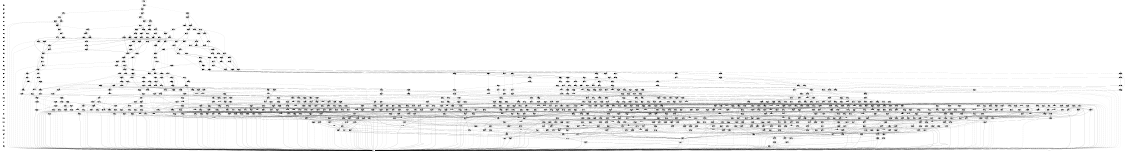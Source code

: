 digraph "DD" {
size = "7.5,10"
center = true;
edge [dir = none];
{ node [shape = plaintext];
  edge [style = invis];
  "CONST NODES" [style = invis];
" N56 " -> " N50 " -> " N69 " -> " N63 " -> " N60 " -> " N73 " -> " N82 " -> " N76 " -> " N66 " -> " N79 " -> " N86 " -> " N92 " -> " N43 " -> " N37 " -> " N47 " -> " N53 " -> " N115 " -> " N30 " -> " N24 " -> " N34 " -> " N40 " -> " N17 " -> " N27 " -> " N105 " -> " N14 " -> " N99 " -> " N11 " -> " N21 " -> " N108 " -> " N112 " -> " N8 " -> " N102 " -> " N89 " -> " N4 " -> " N1 " -> " N95 " -> "CONST NODES"; 
}
{ rank = same; node [shape = box]; edge [style = invis];
"  N430  "; }
{ rank = same; " N56 ";
"0x230c";
}
{ rank = same; " N50 ";
"0xaf8f";
}
{ rank = same; " N69 ";
"0x49c0";
"0x5b15";
"0x3239";
}
{ rank = same; " N63 ";
"0x1d6c";
"0x32ca";
"0x3dbd";
}
{ rank = same; " N60 ";
"0x335b";
"0xaca0";
"0xaa5b";
"0xb3dd";
}
{ rank = same; " N73 ";
"0x226b";
"0x2cac";
"0x361e";
"0xa5aa";
"0x38da";
}
{ rank = same; " N82 ";
"0x3410";
"0x3a6e";
"0x38f9";
"0x4b4a";
"0x5385";
"0x4e8b";
"0x1f95";
"0x50c4";
"0xac85";
"0x1161";
}
{ rank = same; " N76 ";
"0xb433";
"0x10d4";
"0x2848";
"0x5ef1";
"0xad99";
"0x127e";
"0x328c";
"0xab91";
"0x3719";
"0xa5ce";
}
{ rank = same; " N66 ";
"0x4aba";
"0x335d";
"0xa3a5";
"0x3c6f";
"0x2fb6";
"0x4445";
"0x4fc9";
"0x4a3e";
"0xa6f4";
"0xb22b";
"0xaaf8";
"0x4812";
}
{ rank = same; " N79 ";
"0x4bb0";
"0xa4c2";
"0x4420";
"0x6598";
"0x303c";
"0xbba1";
"0xa337";
"0x260d";
"0x3fd2";
"0x59f1";
"0xa9ed";
"0x1025";
}
{ rank = same; " N86 ";
"0x4d5c";
"0x3112";
"0x219d";
"0x660b";
"0xbb7f";
"0xaa91";
"0x3afc";
"0x4d26";
}
{ rank = same; " N92 ";
"0x26de";
"0x51aa";
"0x631a";
"0xb239";
"0x5d90";
"0x51eb";
}
{ rank = same; " N43 ";
"0x103e";
"0x2426";
"0x40c2";
"0x4b5f";
"0x33b2";
"0xab8b";
"0xa20b";
"0x2303";
"0x4604";
}
{ rank = same; " N37 ";
"0xb244";
"0x5016";
"0x2cc8";
"0x58a9";
"0xa663";
"0x29b9";
"0x2d21";
"0x5cf8";
"0x5c13";
}
{ rank = same; " N47 ";
"0x33cd";
"0x276a";
"0x4db3";
"0x5741";
"0x1180";
"0x3af5";
"0x317c";
"0xaf17";
}
{ rank = same; " N53 ";
"0x61f4";
"0x3d8e";
"0xa724";
"0x2734";
"0x601b";
"0xa50e";
}
{ rank = same; " N115 ";
"0x406a";
"0x39f0";
"0x5e27";
"0x5e7f";
"0x5f5c";
"0x5c7f";
"0x46c9";
"0xa48d";
"0x6167";
}
{ rank = same; " N30 ";
"0x1f29";
"0x1f04";
"0xa238";
"0x497d";
"0x26da";
"0x5fde";
"0xa29e";
"0x61b1";
"0x4ed7";
"0xa3dc";
"0xa8de";
"0xa21b";
"0xa0a1";
"0x3ce1";
"0xae02";
"0x583d";
"0x5fb3";
"0xa285";
"0x4a50";
}
{ rank = same; " N24 ";
"0x5b93";
"0x3414";
"0x365b";
"0x3f07";
"0xb4b0";
"0xb93e";
"0x6304";
"0xbb64";
"0x3e66";
"0x12b0";
"0x3891";
"0x1ccd";
"0x400f";
"0x1213";
"0x333e";
"0x23b7";
"0xa406";
"0x537a";
"0x4682";
}
{ rank = same; " N34 ";
"0x26f3";
"0x376f";
"0x5f65";
"0x4962";
"0x4fa5";
"0xa8c5";
"0x367e";
"0x4953";
"0x6045";
"0xa7f2";
"0x24a6";
"0x4eb9";
"0x52c7";
"0x3400";
"0x3960";
"0x4dfc";
"0x3605";
}
{ rank = same; " N40 ";
"0xaa1d";
"0x34a3";
"0xa306";
"0x231e";
"0xa7ad";
"0x38c6";
"0x2bb0";
"0x119e";
"0x1ea6";
"0x4b05";
"0x5c4f";
"0x299c";
"0x227b";
"0xb6c2";
"0x5ac8";
"0x5719";
"0x1fca";
"0x3a63";
"0xb865";
"0x4a76";
"0x2403";
"0x5fe7";
"0x3e6d";
}
{ rank = same; " N17 ";
"0x4b48";
"0xa63d";
"0x3871";
"0x42a8";
"0x2a60";
"0x5365";
"0x2ee3";
"0xad41";
"0x37e4";
"0x431f";
"0xb5c7";
"0xa185";
"0x2387";
"0xb386";
"0xa8e9";
"0x35ef";
"0x4eb4";
"0xa0e2";
"0x31a1";
"0xaf6e";
"0x6217";
"0x2df0";
"0xa1d2";
"0x2074";
"0x3cff";
"0x5d56";
"0x27f4";
"0x25e3";
"0xa9dd";
"0xb18b";
"0xa1d1";
"0x4af6";
"0xa6fe";
"0xa9c3";
"0xb563";
"0x5a24";
"0x538d";
"0x2a3e";
"0xa05a";
"0x229a";
"0x38ec";
"0x3c58";
"0xb226";
}
{ rank = same; " N27 ";
"0xa498";
"0xa775";
"0x3bde";
"0x49a6";
"0x2491";
"0x4bb4";
"0x22f1";
"0xaad5";
"0x2c90";
"0xb0a7";
"0x2163";
"0x6202";
"0xaa00";
"0x3780";
"0x12b5";
"0x2739";
"0x369d";
"0x4b30";
"0x1ee1";
"0x40ab";
"0x51c6";
"0xa95d";
"0x2cc3";
"0x2430";
"0x58a7";
"0x3e0e";
"0x409c";
"0x1d71";
"0x2e22";
}
{ rank = same; " N105 ";
"0xb31c";
"0x5dd0";
"0x5a86";
"0x3dc3";
"0x6525";
"0xaa05";
"0x52d8";
"0x1d46";
"0x21fa";
"0x1fc5";
"0x5481";
"0xab10";
"0x45fd";
"0xafd6";
"0x2d8e";
"0xb1b8";
"0x62eb";
"0x4013";
"0x3782";
"0x210c";
"0x3b7f";
"0x2db4";
"0x35b5";
"0x6108";
"0xa203";
"0xac6d";
"0x5a13";
"0x32b6";
"0x5981";
"0x2de3";
"0x6163";
"0x2c07";
"0x5acc";
"0x356c";
"0x5ce0";
"0x51b0";
"0x1e3f";
"0x59d5";
"0x50ca";
"0x53a2";
"0x3983";
"0x23e9";
}
{ rank = same; " N14 ";
"0x324f";
"0x1ff6";
"0xb31a";
"0x450d";
"0x1df9";
"0xa75d";
"0x4654";
"0x4116";
"0x420a";
"0xb0e1";
"0xaca3";
"0xb9da";
"0x30ff";
"0x53f5";
"0x3755";
"0x2df7";
"0x57a1";
"0x235e";
"0x2185";
"0x6370";
"0x53fa";
"0xa654";
"0x548f";
"0x3998";
"0x646f";
"0x60f7";
"0xa7ca";
"0x29bd";
"0xa860";
"0x5a4b";
"0x3cd7";
"0x473e";
"0xbc72";
"0x5257";
"0x320c";
"0xa3d3";
"0x2b6d";
"0x341c";
"0xa059";
"0xb21d";
"0x4299";
"0x5eaf";
"0x577c";
"0x3bd4";
"0x60b1";
"0x478b";
"0xb39b";
"0x5f1c";
"0x609c";
"0x2211";
"0x45cc";
"0x51bb";
"0x28ae";
"0x50a2";
"0x4344";
"0xa64e";
"0x22cd";
"0xaf6f";
"0x39d6";
"0x2de9";
"0x10b2";
"0x2bad";
"0x271c";
"0xaae2";
"0x65ee";
"0x6554";
"0x2375";
"0x4138";
"0x28bd";
"0xfb9";
"0xaf65";
"0x3f6e";
"0xa7e1";
"0x1179";
"0x4d21";
"0x2448";
"0x3824";
"0x2149";
"0xb450";
"0x4038";
"0xa053";
"0x5ee3";
"0xac3d";
"0x60e0";
}
{ rank = same; " N99 ";
"0xb7b4";
"0x37f2";
"0xad9c";
"0x29ae";
"0x1de7";
"0x1f54";
"0x48cf";
"0x4f68";
"0x5ac2";
"0x4a7c";
"0x25e6";
"0x300b";
"0x3b81";
"0x492c";
"0xa1e5";
"0x5e7e";
"0x2884";
"0x3cad";
"0xb2be";
"0x42fb";
"0x27e3";
"0x1d3a";
"0x2e7d";
"0x65da";
"0xac10";
"0x102c";
"0x64cc";
"0xab23";
"0xb871";
"0x293c";
"0x2ebb";
"0xb397";
"0x56d6";
"0x3f1f";
"0x4f25";
"0xa6fa";
"0x1f5c";
"0xb370";
"0x4878";
"0xb527";
"0x4094";
"0xab4a";
"0x65a1";
"0x5ce5";
"0x38b8";
"0xa009";
"0x6139";
"0x5b4f";
"0xaef6";
"0xa38c";
"0x218e";
"0xa8a4";
"0xf97";
"0xa8d7";
"0x6420";
"0x4b56";
"0xb708";
"0x51d8";
"0x39c1";
"0x299d";
"0xab95";
"0x51a2";
"0x20d3";
"0x4fb6";
"0x27bb";
"0x22f0";
"0x4dcf";
"0x4598";
"0xf57";
"0xa8ab";
"0xab30";
"0x3a6a";
"0x20b3";
"0x5d67";
"0x51f5";
"0x2975";
"0x658d";
"0xb946";
"0x2b9d";
"0x6586";
"0x539a";
"0x236d";
"0x467b";
"0x3004";
"0x52b4";
"0xade4";
"0x3c35";
"0x392e";
"0x583a";
"0x1d1d";
"0x3e08";
"0x31ba";
"0x3cc1";
"0x2bfb";
"0x5075";
"0x4616";
"0xa89f";
"0xacfe";
"0x2593";
"0x353c";
"0xafb0";
"0xa6fd";
"0x4511";
"0xb212";
"0x6212";
"0x1164";
"0xb79e";
"0x5dfc";
"0xbc69";
"0xa7ce";
"0x4c44";
"0x39b9";
"0x1d1a";
"0x45a1";
"0x2068";
"0x51e7";
"0x5c50";
"0x2692";
"0x2cd2";
"0xaa4c";
}
{ rank = same; " N11 ";
"0x4d13";
"0x3408";
"0x4979";
"0x42d6";
"0xb5fb";
"0x2a5d";
"0x4e39";
"0x5cdc";
"0xb5a2";
"0x3784";
"0x4b82";
"0x51a6";
"0xa399";
"0x266f";
"0x119d";
"0x4954";
"0x46a3";
"0x3e7a";
"0x3d0b";
"0x62b2";
"0x437f";
"0x5a7d";
"0x239b";
"0xa60a";
"0xaa9d";
"0xa89b";
"0x5180";
"0x5704";
"0x5d03";
"0x5a0b";
"0x3717";
"0x4dfb";
"0x5c37";
"0xa49d";
"0x41e6";
"0x64ce";
"0x52d1";
"0x2cfe";
"0x60a1";
"0x2fc0";
"0x2f43";
"0x11a6";
"0x4856";
"0x4a23";
"0xa160";
"0x2d2c";
"0x1f8f";
"0x3750";
"0xae8e";
"0x4850";
"0x264a";
"0xb0ad";
"0xba34";
"0x5a74";
"0x657b";
"0x660f";
"0x2ecf";
"0x291d";
"0x2b38";
"0x4758";
"0x20de";
"0x216f";
"0x416b";
"0x5b29";
"0xa99d";
"0x5aea";
"0x1cfb";
"0xa435";
"0x2d53";
"0x4f9e";
"0x4d94";
"0x4c17";
"0xa4b1";
"0x410a";
"0x38df";
"0x2fd1";
"0xa076";
"0x2542";
"0x230b";
"0xadbf";
"0x3468";
"0x36fa";
"0x34ad";
"0xaa18";
"0x49e9";
"0x5d48";
"0x540d";
"0x2d73";
"0x638f";
"0x11d0";
"0x6567";
"0x6039";
"0x6061";
"0x4b2d";
"0x4494";
"0xa60b";
"0x2d19";
"0x4876";
"0xb36f";
"0x41ac";
"0x262b";
"0x4086";
"0x58e4";
"0x3dfd";
"0xf8a";
"0x52ce";
"0xb53a";
"0x3aab";
"0x51bd";
"0x5d0c";
"0x1ed3";
"0x3350";
"0x318c";
"0x3d5e";
"0x5c85";
"0x64dd";
"0xae05";
"0x4e38";
"0x5d32";
"0x5c41";
"0x2110";
"0x2c85";
"0x1d2b";
"0x3ddf";
"0x3e9b";
"0x5169";
"0x3ee4";
"0x1e6c";
"0xa331";
"0x1eb5";
"0x2790";
"0x4b15";
"0x3698";
"0x2cd4";
}
{ rank = same; " N21 ";
"0x50b6";
"0x292a";
"0x5f26";
"0x1fc8";
"0x4b2a";
"0xa73c";
"0x5ab6";
"0x5881";
"0xa0ef";
"0x2173";
"0xa7c1";
"0x2b77";
"0xb1a2";
"0x351f";
"0x4373";
"0xaa97";
"0x41d7";
"0xedb";
"0x2407";
"0x3e5f";
"0x5a2f";
"0xab39";
"0x5bfd";
"0x1e23";
"0xae6e";
"0x2bd6";
"0x4a4c";
"0x44ea";
"0x5173";
"0x584e";
"0x57a5";
"0x1f6b";
"0xabf4";
"0x2220";
"0x364a";
"0x3bdf";
"0x2106";
"0xb99f";
"0x20ee";
"0x4808";
"0x6681";
"0xb54a";
"0xa4b6";
"0x24a8";
"0x2c66";
"0xaa71";
"0x380e";
"0x23e6";
"0xb254";
"0x40aa";
"0xb3f4";
"0xa8ca";
"0x5a94";
"0xa605";
"0x6183";
"0x4399";
"0x541f";
"0xa5cc";
"0x2664";
"0x302d";
"0x1ce0";
"0x5ba3";
"0x2a00";
"0xbab6";
"0x2a24";
"0x4901";
"0x23d8";
"0x3bec";
"0x46a6";
"0xbb88";
"0x5993";
"0xb0cb";
"0x1eae";
"0x5df3";
"0x53e8";
"0x5d21";
}
{ rank = same; " N108 ";
"0x100a";
"0xb73e";
"0x5903";
"0x33af";
"0x5784";
"0x65fd";
"0x20fa";
"0x29f1";
"0x511b";
"0x2b33";
"0x42a1";
"0x2084";
"0xa65f";
"0x23e7";
"0x311f";
"0xa013";
"0x1f91";
"0x2702";
"0xabba";
"0x2a49";
"0xb16d";
"0x4eac";
"0x5ba7";
"0xad9e";
"0xaaef";
"0xa561";
"0x3a18";
"0x46a1";
"0xa611";
"0x3307";
"0xa531";
"0x3f18";
"0x4f50";
"0x609e";
"0x499f";
"0x1df5";
"0xb3be";
"0x620a";
"0x627f";
"0x580e";
"0xab0c";
"0xa69c";
"0x3f69";
"0x57e0";
"0x39c5";
"0x368a";
"0x44fa";
"0x4a11";
"0x576e";
"0x39ff";
"0xb535";
"0x4a28";
"0x207f";
"0x2722";
"0x2e67";
"0x2d12";
"0x509d";
"0x5217";
"0x4b1c";
"0x321a";
"0x6323";
"0xaf63";
"0x6433";
"0x4779";
"0x459f";
}
{ rank = same; " N112 ";
"0x260c";
"0x6688";
"0xa5a7";
"0x5079";
"0x45d0";
"0xa43e";
"0x3619";
"0x64b2";
"0x3ec5";
"0xa841";
"0xa702";
"0x5269";
"0x24a4";
"0xa530";
"0xb9ba";
"0x6072";
"0x3a4a";
"0x30d2";
"0x35f0";
"0x5337";
"0x3db2";
"0x45c3";
"0x57dd";
"0x1fc1";
"0x360c";
"0x3104";
"0xacc6";
"0xba2c";
"0x30a3";
"0xb0f2";
"0x24d6";
"0xac77";
"0x21a7";
"0x49c3";
"0xb7eb";
"0x2f6a";
"0x4385";
"0x3ecb";
"0x235d";
"0x2cfc";
"0x2184";
"0x4ebb";
"0x5146";
"0x2c05";
"0x2938";
"0x293a";
"0x3bab";
"0x5c3c";
"0x3688";
"0x118a";
"0xbaf7";
"0x252a";
"0x64d6";
"0x27b1";
"0x543e";
}
{ rank = same; " N8 ";
"0xaba2";
"0xb368";
"0xbc60";
"0xa6de";
"0x2d57";
"0x3459";
"0x396d";
"0x5be0";
"0xa127";
"0x593e";
"0x528e";
"0x5abd";
"0x33bf";
"0x328a";
"0x394b";
"0x622f";
"0xae25";
"0x63e6";
"0x57ff";
"0x3443";
"0xabee";
"0x5367";
"0x2959";
"0x5987";
"0x3450";
"0xa4fe";
"0xaa11";
"0x2690";
"0x5a8d";
"0xb4a2";
"0x5401";
"0x337b";
"0x2faa";
"0x3449";
"0x3120";
"0xaf64";
"0x2d7c";
"0xb4e5";
"0x2f8b";
"0x335a";
"0x2d5b";
"0x2778";
"0x126a";
"0x4cf7";
"0x4fbb";
"0x475a";
"0x4945";
"0x10dd";
"0x34ae";
"0xb301";
}
{ rank = same; " N102 ";
"0x64b0";
"0x474f";
"0x11e5";
"0x4dc7";
"0x2fab";
"0x3e23";
"0xa5eb";
"0x4882";
"0x63fa";
"0x39fd";
"0x1137";
"0xb4bb";
"0xaab9";
"0x4b4c";
"0xb4a9";
"0xed7";
"0xb601";
"0x5d93";
"0x532f";
"0x5dda";
"0x2dd9";
"0x4d16";
"0x1136";
"0x5da6";
"0x4e08";
"0x211e";
"0x2990";
"0x547c";
"0x2428";
"0x1dc5";
"0xb2b9";
"0xa58a";
"0x5e2e";
"0x3c28";
"0xb29d";
"0x62c1";
"0x406e";
"0x385d";
}
{ rank = same; " N89 ";
"0x5fd0";
"0xaf8e";
"0xaafc";
"0x3e06";
"0x2470";
"0x3ec0";
"0x3d69";
"0x44ab";
"0xef4";
}
{ rank = same; " N4 ";
"0xa409";
"0x1176";
"0xec8";
"0xeeb";
"0x12b6";
"0x40ec";
"0x5f2e";
"0x667b";
"0xa492";
}
{ rank = same; " N1 ";
"0xec7";
"0x61bc";
"0x31f2";
"0x5152";
}
{ rank = same; " N95 ";
"0xed6";
}
{ rank = same; "CONST NODES";
{ node [shape = box]; "0xec3";
}
}
"  N430  " -> "0x230c" [style = dotted];
"0x230c" -> "0xaf8f";
"0x230c" -> "0x5b15" [style = dotted];
"0xaf8f" -> "0x3239";
"0xaf8f" -> "0x49c0" [style = dashed];
"0x49c0" -> "0x1d6c";
"0x49c0" -> "0xaca0" [style = dashed];
"0x5b15" -> "0x32ca";
"0x5b15" -> "0x1161" [style = dashed];
"0x3239" -> "0x3dbd";
"0x3239" -> "0xb3dd" [style = dashed];
"0x1d6c" -> "0xaca0";
"0x1d6c" -> "0x335b" [style = dashed];
"0x32ca" -> "0x38da";
"0x32ca" -> "0x2cac" [style = dotted];
"0x3dbd" -> "0xaa5b";
"0x3dbd" -> "0x361e" [style = dashed];
"0x335b" -> "0xa5aa";
"0x335b" -> "0xec3" [style = dashed];
"0xaca0" -> "0x50c4";
"0xaca0" -> "0xec3" [style = dashed];
"0xaa5b" -> "0x226b";
"0xaa5b" -> "0x4b4a" [style = dashed];
"0xb3dd" -> "0x5385";
"0xb3dd" -> "0x4b4a" [style = dashed];
"0x226b" -> "0x5385";
"0x226b" -> "0xac85" [style = dashed];
"0x2cac" -> "0x4e8b";
"0x2cac" -> "0x3410" [style = dashed];
"0x361e" -> "0x3a6e";
"0x361e" -> "0x1f95" [style = dashed];
"0xa5aa" -> "0x50c4";
"0xa5aa" -> "0x1f95" [style = dashed];
"0x38da" -> "0x1161";
"0x38da" -> "0x38f9" [style = dotted];
"0x3410" -> "0xa5ce";
"0x3410" -> "0x59f1" [style = dashed];
"0x3a6e" -> "0x127e";
"0x3a6e" -> "0xa6f4" [style = dashed];
"0x38f9" -> "0x2848";
"0x38f9" -> "0xa9ed" [style = dashed];
"0x4b4a" -> "0x3719";
"0x4b4a" -> "0x2fb6" [style = dashed];
"0x5385" -> "0xb433";
"0x5385" -> "0x4a3e" [style = dashed];
"0x4e8b" -> "0xab91";
"0x4e8b" -> "0x4420" [style = dashed];
"0x1f95" -> "0xad99";
"0x1f95" -> "0xaaf8" [style = dashed];
"0x50c4" -> "0x10d4";
"0x50c4" -> "0x4445" [style = dashed];
"0xac85" -> "0x5ef1";
"0xac85" -> "0x4aba" [style = dashed];
"0x1161" -> "0x328c";
"0x1161" -> "0x4604" [style = dashed];
"0xb433" -> "0xa3a5";
"0xb433" -> "0x3c6f" [style = dashed];
"0x10d4" -> "0x4445";
"0x10d4" -> "0x335d" [style = dashed];
"0x2848" -> "0x303c";
"0x2848" -> "0x3112" [style = dashed];
"0x5ef1" -> "0x4fc9";
"0x5ef1" -> "0x3c6f" [style = dashed];
"0xad99" -> "0xaaf8";
"0xad99" -> "0xb22b" [style = dashed];
"0x127e" -> "0xa6f4";
"0x127e" -> "0x4812" [style = dashed];
"0x328c" -> "0x219d";
"0x328c" -> "0x3112" [style = dotted];
"0xab91" -> "0x4420";
"0xab91" -> "0xa4c2" [style = dashed];
"0x3719" -> "0x2fb6";
"0x3719" -> "0x3c6f" [style = dashed];
"0xa5ce" -> "0x59f1";
"0xa5ce" -> "0xbba1" [style = dashed];
"0x4aba" -> "0x1025";
"0x4aba" -> "0xa9ed" [style = dashed];
"0x335d" -> "0x4d5c";
"0x335d" -> "0x3afc" [style = dashed];
"0xa3a5" -> "0x660b";
"0xa3a5" -> "0xbb7f" [style = dashed];
"0x3c6f" -> "0x4d26";
"0x3c6f" -> "0x3112" [style = dashed];
"0x2fb6" -> "0x2303";
"0x2fb6" -> "0x4b5f" [style = dashed];
"0x4445" -> "0xab8b";
"0x4445" -> "0x33b2" [style = dashed];
"0x4fc9" -> "0x6598";
"0x4fc9" -> "0x303c" [style = dashed];
"0x4a3e" -> "0xa20b";
"0x4a3e" -> "0x2426" [style = dashed];
"0xa6f4" -> "0x3fd2";
"0xa6f4" -> "0x4420" [style = dashed];
"0xb22b" -> "0xa337";
"0xb22b" -> "0xbba1" [style = dashed];
"0xaaf8" -> "0x260d";
"0xaaf8" -> "0x59f1" [style = dashed];
"0x4812" -> "0x4bb0";
"0x4812" -> "0xa4c2" [style = dashed];
"0x4bb0" -> "0x4d26";
"0x4bb0" -> "0x4d5c" [style = dashed];
"0xa4c2" -> "0x3112";
"0xa4c2" -> "0xaa91" [style = dotted];
"0x4420" -> "0x4b5f";
"0x4420" -> "0x40c2" [style = dotted];
"0x6598" -> "0x660b";
"0x6598" -> "0x2303" [style = dashed];
"0x303c" -> "0xbb7f";
"0x303c" -> "0x103e" [style = dotted];
"0xbba1" -> "0x3afc";
"0xbba1" -> "0x497d" [style = dotted];
"0xa337" -> "0x4d5c";
"0xa337" -> "0xec3" [style = dashed];
"0x260d" -> "0xab8b";
"0x260d" -> "0xec3" [style = dashed];
"0x3fd2" -> "0x2303";
"0x3fd2" -> "0xab8b" [style = dashed];
"0x59f1" -> "0x33b2";
"0x59f1" -> "0x497d" [style = dotted];
"0xa9ed" -> "0x2426";
"0xa9ed" -> "0x103e" [style = dotted];
"0x1025" -> "0xa20b";
"0x1025" -> "0x2303" [style = dashed];
"0x4d5c" -> "0xab8b";
"0x4d5c" -> "0x51aa" [style = dashed];
"0x3112" -> "0x26de";
"0x3112" -> "0xb239" [style = dashed];
"0x219d" -> "0x4604";
"0x219d" -> "0x5d90" [style = dotted];
"0x660b" -> "0xa20b";
"0x660b" -> "0x51eb" [style = dashed];
"0xbb7f" -> "0x2426";
"0xbb7f" -> "0x5d90" [style = dashed];
"0xaa91" -> "0x40c2";
"0xaa91" -> "0xb239" [style = dotted];
"0x3afc" -> "0x33b2";
"0x3afc" -> "0xb239" [style = dashed];
"0x4d26" -> "0x631a";
"0x4d26" -> "0x51aa" [style = dashed];
"0x26de" -> "0x4b5f";
"0x26de" -> "0x40c2" [style = dotted];
"0x51aa" -> "0xab8b";
"0x51aa" -> "0xec3" [style = dashed];
"0x631a" -> "0x2303";
"0x631a" -> "0xab8b" [style = dashed];
"0xb239" -> "0x33b2";
"0xb239" -> "0x497d" [style = dotted];
"0x5d90" -> "0x2426";
"0x5d90" -> "0x103e" [style = dotted];
"0x51eb" -> "0xa20b";
"0x51eb" -> "0x2303" [style = dashed];
"0x103e" -> "0x2cc8";
"0x103e" -> "0x5f5c" [style = dashed];
"0x2426" -> "0x5016";
"0x2426" -> "0x5e27" [style = dashed];
"0x40c2" -> "0x29b9";
"0x40c2" -> "0x5c7f" [style = dashed];
"0x4b5f" -> "0x2d21";
"0x4b5f" -> "0x406a" [style = dashed];
"0x33b2" -> "0x5c13";
"0x33b2" -> "0x39f0" [style = dashed];
"0xab8b" -> "0xa663";
"0xab8b" -> "0x46c9" [style = dashed];
"0xa20b" -> "0x58a9";
"0xa20b" -> "0xa48d" [style = dashed];
"0x2303" -> "0xb244";
"0x2303" -> "0x6167" [style = dashed];
"0x4604" -> "0x5cf8";
"0x4604" -> "0x5e7f" [style = dashed];
"0xb244" -> "0x6167";
"0xb244" -> "0x33cd" [style = dashed];
"0x5016" -> "0x3af5";
"0x5016" -> "0x5741" [style = dashed];
"0x2cc8" -> "0x5f5c";
"0x2cc8" -> "0x5741" [style = dotted];
"0x58a9" -> "0x4db3";
"0x58a9" -> "0x33cd" [style = dashed];
"0xa663" -> "0x46c9";
"0xa663" -> "0x317c" [style = dashed];
"0x29b9" -> "0x5c7f";
"0x29b9" -> "0x276a" [style = dashed];
"0x2d21" -> "0x406a";
"0x2d21" -> "0x5741" [style = dashed];
"0x5cf8" -> "0xaf17";
"0x5cf8" -> "0x5741" [style = dotted];
"0x5c13" -> "0x39f0";
"0x5c13" -> "0x1180" [style = dashed];
"0x33cd" -> "0x61f4";
"0x33cd" -> "0xa724" [style = dashed];
"0x276a" -> "0x5c7f";
"0x276a" -> "0x3d8e" [style = dotted];
"0x4db3" -> "0xa48d";
"0x4db3" -> "0x2734" [style = dashed];
"0x5741" -> "0x601b";
"0x5741" -> "0x3d8e" [style = dashed];
"0x1180" -> "0x39f0";
"0x1180" -> "0x3d8e" [style = dashed];
"0x3af5" -> "0x5e27";
"0x3af5" -> "0xa50e" [style = dashed];
"0x317c" -> "0x46c9";
"0x317c" -> "0xa724" [style = dashed];
"0xaf17" -> "0x5e7f";
"0xaf17" -> "0xa50e" [style = dotted];
"0x61f4" -> "0x6167";
"0x61f4" -> "0x46c9" [style = dashed];
"0x3d8e" -> "0x39f0";
"0x3d8e" -> "0x497d" [style = dotted];
"0xa724" -> "0x46c9";
"0xa724" -> "0xec3" [style = dashed];
"0x2734" -> "0xa48d";
"0x2734" -> "0x6167" [style = dashed];
"0x601b" -> "0x406a";
"0x601b" -> "0x5c7f" [style = dotted];
"0xa50e" -> "0x5e27";
"0xa50e" -> "0x5f5c" [style = dotted];
"0x406a" -> "0x5fde";
"0x406a" -> "0xa238" [style = dashed];
"0x39f0" -> "0xa8de";
"0x39f0" -> "0xa0a1" [style = dashed];
"0x5e27" -> "0x3ce1";
"0x5e27" -> "0xa285" [style = dashed];
"0x5e7f" -> "0x26da";
"0x5e7f" -> "0x61b1" [style = dashed];
"0x5f5c" -> "0xa21b";
"0x5f5c" -> "0x5fb3" [style = dashed];
"0x5c7f" -> "0xa29e";
"0x5c7f" -> "0xa3dc" [style = dashed];
"0x46c9" -> "0x4a50";
"0x46c9" -> "0x1f04" [style = dashed];
"0xa48d" -> "0x1f29";
"0xa48d" -> "0x4ed7" [style = dashed];
"0x6167" -> "0xae02";
"0x6167" -> "0x583d" [style = dashed];
"0x1f29" -> "0x5b93";
"0x1f29" -> "0xa0e2" [style = dashed];
"0x1f04" -> "0x12b0";
"0x1f04" -> "0xa1d1" [style = dashed];
"0xa238" -> "0x1ccd";
"0xa238" -> "0x3871" [style = dashed];
"0x497d" -> "0x1213";
"0x497d" -> "0x25e3" [style = dashed];
"0x26da" -> "0x6304";
"0x26da" -> "0x538d" [style = dashed];
"0x5fde" -> "0x3414";
"0x5fde" -> "0xa9c3" [style = dashed];
"0xa29e" -> "0x365b";
"0xa29e" -> "0x2387" [style = dashed];
"0x61b1" -> "0xb93e";
"0x61b1" -> "0x2ee3" [style = dashed];
"0x4ed7" -> "0x537a";
"0x4ed7" -> "0x229a" [style = dashed];
"0xa3dc" -> "0xb4b0";
"0xa3dc" -> "0xb563" [style = dashed];
"0xa8de" -> "0x3f07";
"0xa8de" -> "0x5a24" [style = dashed];
"0xa21b" -> "0x333e";
"0xa21b" -> "0x6217" [style = dashed];
"0xa0a1" -> "0xbb64";
"0xa0a1" -> "0x5365" [style = dashed];
"0x3ce1" -> "0x3e66";
"0x3ce1" -> "0x2a60" [style = dashed];
"0xae02" -> "0x3891";
"0xae02" -> "0x4b48" [style = dashed];
"0x583d" -> "0x400f";
"0x583d" -> "0xa05a" [style = dashed];
"0x5fb3" -> "0x4682";
"0x5fb3" -> "0x2074" [style = dashed];
"0xa285" -> "0xa406";
"0xa285" -> "0xb226" [style = dashed];
"0x4a50" -> "0x23b7";
"0x4a50" -> "0x4af6" [style = dashed];
"0x5b93" -> "0x52c7";
"0x5b93" -> "0x4953" [style = dotted];
"0x3414" -> "0x5ac8";
"0x3414" -> "0x4dfc" [style = dotted];
"0x365b" -> "0x4b05";
"0x365b" -> "0x4dfc" [style = dashed];
"0x3f07" -> "0x4a76";
"0x3f07" -> "0x376f" [style = dashed];
"0xb4b0" -> "0x119e";
"0xb4b0" -> "0x3960" [style = dashed];
"0xb93e" -> "0x26f3";
"0xb93e" -> "0x3960" [style = dashed];
"0x6304" -> "0xa7f2";
"0x6304" -> "0x4dfc" [style = dashed];
"0xbb64" -> "0x3a63";
"0xbb64" -> "0x5f65" [style = dashed];
"0x3e66" -> "0x4962";
"0x3e66" -> "0x4dfc" [style = dotted];
"0x12b0" -> "0xa1d1";
"0x12b0" -> "0x3605" [style = dashed];
"0x3891" -> "0x4b48";
"0x3891" -> "0x4953" [style = dotted];
"0x1ccd" -> "0xaa1d";
"0x1ccd" -> "0x3960" [style = dotted];
"0x400f" -> "0xa05a";
"0x400f" -> "0xa8c5" [style = dotted];
"0x1213" -> "0xa306";
"0x1213" -> "0x4fa5" [style = dashed];
"0x333e" -> "0x367e";
"0x333e" -> "0x4dfc" [style = dashed];
"0x23b7" -> "0x4af6";
"0x23b7" -> "0x4eb9" [style = dashed];
"0xa406" -> "0x24a6";
"0xa406" -> "0x3960" [style = dotted];
"0x537a" -> "0x6045";
"0x537a" -> "0xa8c5" [style = dotted];
"0x4682" -> "0x3400";
"0x4682" -> "0x3960" [style = dashed];
"0x26f3" -> "0x34a3";
"0x26f3" -> "0x231e" [style = dashed];
"0x376f" -> "0x4a76";
"0x376f" -> "0xec3" [style = dotted];
"0x5f65" -> "0x3a63";
"0x5f65" -> "0xec3" [style = dotted];
"0x4962" -> "0x38c6";
"0x4962" -> "0x2403" [style = dotted];
"0x4fa5" -> "0xa306";
"0x4fa5" -> "0xec3" [style = dashed];
"0xa8c5" -> "0x2bb0";
"0xa8c5" -> "0x5c4f" [style = dashed];
"0x367e" -> "0x5719";
"0x367e" -> "0x2403" [style = dashed];
"0x4953" -> "0xa7ad";
"0x4953" -> "0x3e6d" [style = dashed];
"0x6045" -> "0x229a";
"0x6045" -> "0x227b" [style = dotted];
"0xa7f2" -> "0x1ea6";
"0xa7f2" -> "0x2403" [style = dashed];
"0x24a6" -> "0xb6c2";
"0x24a6" -> "0x231e" [style = dotted];
"0x4eb9" -> "0x4af6";
"0x4eb9" -> "0x3e6d" [style = dotted];
"0x52c7" -> "0xa0e2";
"0x52c7" -> "0x1fca" [style = dotted];
"0x3400" -> "0x5fe7";
"0x3400" -> "0x231e" [style = dashed];
"0x3960" -> "0xb865";
"0x3960" -> "0xec3" [style = dashed];
"0x4dfc" -> "0x299c";
"0x4dfc" -> "0xec3" [style = dashed];
"0x3605" -> "0xa1d1";
"0x3605" -> "0x5c4f" [style = dotted];
"0xaa1d" -> "0x4eb4";
"0xaa1d" -> "0x3871" [style = dashed];
"0x34a3" -> "0xb18b";
"0x34a3" -> "0xb386" [style = dashed];
"0xa306" -> "0xec3";
"0xa306" -> "0x25e3" [style = dashed];
"0x231e" -> "0xa185";
"0x231e" -> "0x3c58" [style = dashed];
"0xa7ad" -> "0x35ef";
"0xa7ad" -> "0x4af6" [style = dotted];
"0x38c6" -> "0x37e4";
"0x38c6" -> "0x2a60" [style = dashed];
"0x2bb0" -> "0x42a8";
"0x2bb0" -> "0xa1d1" [style = dotted];
"0x119e" -> "0xa1d2";
"0x119e" -> "0xb563" [style = dashed];
"0x1ea6" -> "0x38ec";
"0x1ea6" -> "0xa63d" [style = dashed];
"0x4b05" -> "0x31a1";
"0x4b05" -> "0x2387" [style = dashed];
"0x5c4f" -> "0xa6fe";
"0x5c4f" -> "0xec3" [style = dotted];
"0x299c" -> "0x31a1";
"0x299c" -> "0x431f" [style = dashed];
"0x227b" -> "0x2a3e";
"0x227b" -> "0xa05a" [style = dotted];
"0xb6c2" -> "0x27f4";
"0xb6c2" -> "0xb226" [style = dashed];
"0x5ac8" -> "0xb5c7";
"0x5ac8" -> "0xa9c3" [style = dashed];
"0x5719" -> "0xa9dd";
"0x5719" -> "0x6217" [style = dashed];
"0x1fca" -> "0x2df0";
"0x1fca" -> "0x4b48" [style = dotted];
"0x3a63" -> "0xa8e9";
"0x3a63" -> "0x5365" [style = dashed];
"0xb865" -> "0xa1d2";
"0xb865" -> "0x5d56" [style = dashed];
"0x4a76" -> "0x3cff";
"0x4a76" -> "0x5a24" [style = dashed];
"0x2403" -> "0xa9dd";
"0x2403" -> "0xad41" [style = dashed];
"0x5fe7" -> "0xa185";
"0x5fe7" -> "0x2074" [style = dashed];
"0x3e6d" -> "0xaf6e";
"0x3e6d" -> "0xec3" [style = dotted];
"0x4b48" -> "0x4bb4";
"0x4b48" -> "0xec3" [style = dashed];
"0xa63d" -> "0xa775";
"0xa63d" -> "0x6586" [style = dashed];
"0x3871" -> "0x3780";
"0x3871" -> "0xec3" [style = dashed];
"0x42a8" -> "0x58a7";
"0x42a8" -> "0x2d8e" [style = dashed];
"0x2a60" -> "0xb0a7";
"0x2a60" -> "0xec3" [style = dashed];
"0x5365" -> "0x6202";
"0x5365" -> "0xec3" [style = dashed];
"0x2ee3" -> "0x2cc3";
"0x2ee3" -> "0xec3" [style = dotted];
"0xad41" -> "0x409c";
"0xad41" -> "0x321a" [style = dashed];
"0x37e4" -> "0x53a2";
"0x37e4" -> "0x2de3" [style = dashed];
"0x431f" -> "0x2e22";
"0x431f" -> "0xb370" [style = dashed];
"0xb5c7" -> "0x51b0";
"0xb5c7" -> "0xab10" [style = dashed];
"0xa185" -> "0x3dc3";
"0xa185" -> "0xb31c" [style = dashed];
"0x2387" -> "0xa498";
"0x2387" -> "0xec3" [style = dotted];
"0xb386" -> "0x2cc3";
"0xb386" -> "0x6586" [style = dashed];
"0xa8e9" -> "0x5acc";
"0xa8e9" -> "0x23e9" [style = dashed];
"0x35ef" -> "0xa95d";
"0x35ef" -> "0x1d46" [style = dashed];
"0x4eb4" -> "0xaa05";
"0x4eb4" -> "0x59d5" [style = dashed];
"0xa0e2" -> "0x2430";
"0xa0e2" -> "0xec3" [style = dashed];
"0x31a1" -> "0x2db4";
"0x31a1" -> "0x210c" [style = dashed];
"0xaf6e" -> "0x51c6";
"0xaf6e" -> "0x5ce0" [style = dashed];
"0x6217" -> "0x3e0e";
"0x6217" -> "0xec3" [style = dotted];
"0x2df0" -> "0x1d71";
"0x2df0" -> "0x5981" [style = dashed];
"0xa1d2" -> "0x5dd0";
"0xa1d2" -> "0x45fd" [style = dashed];
"0x2074" -> "0x369d";
"0x2074" -> "0xec3" [style = dotted];
"0x3cff" -> "0x3b7f";
"0x3cff" -> "0x5ce0" [style = dashed];
"0x5d56" -> "0x2491";
"0x5d56" -> "0xb370" [style = dashed];
"0x27f4" -> "0x32b6";
"0x27f4" -> "0x5a86" [style = dashed];
"0x25e3" -> "0x22f1";
"0x25e3" -> "0xec3" [style = dotted];
"0xa9dd" -> "0x5481";
"0xa9dd" -> "0x6163" [style = dashed];
"0xb18b" -> "0x4013";
"0xb18b" -> "0x356c" [style = dashed];
"0xa1d1" -> "0x2163";
"0xa1d1" -> "0xec3" [style = dashed];
"0x4af6" -> "0x2c90";
"0x4af6" -> "0xec3" [style = dashed];
"0xa6fe" -> "0x40ab";
"0xa6fe" -> "0x23e9" [style = dashed];
"0xa9c3" -> "0x4b30";
"0xa9c3" -> "0xec3" [style = dashed];
"0xb563" -> "0xaad5";
"0xb563" -> "0xec3" [style = dotted];
"0x5a24" -> "0xaa00";
"0x5a24" -> "0xec3" [style = dashed];
"0x538d" -> "0xa775";
"0x538d" -> "0xec3" [style = dotted];
"0x2a3e" -> "0x3bde";
"0x2a3e" -> "0x1fc5" [style = dashed];
"0xa05a" -> "0x49a6";
"0xa05a" -> "0xec3" [style = dashed];
"0x229a" -> "0x12b5";
"0x229a" -> "0xec3" [style = dashed];
"0x38ec" -> "0x62eb";
"0x38ec" -> "0xafd6" [style = dashed];
"0x3c58" -> "0x1ee1";
"0x3c58" -> "0x321a" [style = dashed];
"0xb226" -> "0x2739";
"0xb226" -> "0xec3" [style = dashed];
"0xa498" -> "0x2db4";
"0xa498" -> "0xa6fa" [style = dotted];
"0xa775" -> "0x62eb";
"0xa775" -> "0x22f0" [style = dashed];
"0x3bde" -> "0x6525";
"0x3bde" -> "0x2c07" [style = dashed];
"0x49a6" -> "0x52d8";
"0x49a6" -> "0xec3" [style = dashed];
"0x2491" -> "0x5dd0";
"0x2491" -> "0xad9c" [style = dashed];
"0x4bb4" -> "0xb1b8";
"0x4bb4" -> "0xec3" [style = dashed];
"0x22f1" -> "0xec3";
"0x22f1" -> "0x34ad" [style = dotted];
"0xaad5" -> "0x5dd0";
"0xaad5" -> "0xa6fa" [style = dotted];
"0x2c90" -> "0x35b5";
"0x2c90" -> "0xec3" [style = dashed];
"0xb0a7" -> "0x53a2";
"0xb0a7" -> "0x5ac2" [style = dashed];
"0x2163" -> "0xac6d";
"0x2163" -> "0xec3" [style = dashed];
"0x6202" -> "0x5acc";
"0x6202" -> "0x34ad" [style = dashed];
"0xaa00" -> "0x3b7f";
"0xaa00" -> "0x34ad" [style = dashed];
"0x3780" -> "0xaa05";
"0x3780" -> "0xa6fa" [style = dashed];
"0x12b5" -> "0x3782";
"0x12b5" -> "0xec3" [style = dashed];
"0x2739" -> "0x32b6";
"0x2739" -> "0x5ac2" [style = dashed];
"0x369d" -> "0x3dc3";
"0x369d" -> "0x5ac2" [style = dotted];
"0x4b30" -> "0x51b0";
"0x4b30" -> "0xa6fa" [style = dashed];
"0x1ee1" -> "0x3dc3";
"0x1ee1" -> "0xac10" [style = dashed];
"0x40ab" -> "0x23e9";
"0x40ab" -> "0x5acc" [style = dashed];
"0x51c6" -> "0x5ce0";
"0x51c6" -> "0x3b7f" [style = dashed];
"0xa95d" -> "0x50ca";
"0xa95d" -> "0x5a13" [style = dashed];
"0x2cc3" -> "0x4013";
"0x2cc3" -> "0x22f0" [style = dashed];
"0x2430" -> "0xa203";
"0x2430" -> "0xec3" [style = dashed];
"0x58a7" -> "0x1e3f";
"0x58a7" -> "0x6108" [style = dashed];
"0x3e0e" -> "0x5481";
"0x3e0e" -> "0x5ac2" [style = dotted];
"0x409c" -> "0x5481";
"0x409c" -> "0xac10" [style = dashed];
"0x1d71" -> "0x3983";
"0x1d71" -> "0x21fa" [style = dashed];
"0x2e22" -> "0x2db4";
"0x2e22" -> "0xad9c" [style = dashed];
"0xb31c" -> "0x473e";
"0xb31c" -> "0x4138" [style = dashed];
"0x5dd0" -> "0x341c";
"0x5dd0" -> "0xaf65" [style = dashed];
"0x5a86" -> "0x2149";
"0x5a86" -> "0x51bb" [style = dashed];
"0x3dc3" -> "0x420a";
"0x3dc3" -> "0xa75d" [style = dashed];
"0x6525" -> "0xfb9";
"0x6525" -> "0x3cd7" [style = dashed];
"0xaa05" -> "0xa860";
"0xaa05" -> "0x6370" [style = dashed];
"0x52d8" -> "0x5f1c";
"0x52d8" -> "0x2bad" [style = dashed];
"0x1d46" -> "0xbc72";
"0x1d46" -> "0x548f" [style = dashed];
"0x21fa" -> "0x450d";
"0x21fa" -> "0x2448" [style = dashed];
"0x1fc5" -> "0xaf6f";
"0x1fc5" -> "0x2de9" [style = dashed];
"0x5481" -> "0xa654";
"0x5481" -> "0x5eaf" [style = dashed];
"0xab10" -> "0x28bd";
"0xab10" -> "0x1ff6" [style = dashed];
"0x45fd" -> "0x29bd";
"0x45fd" -> "0x60b1" [style = dashed];
"0xafd6" -> "0xb39b";
"0xafd6" -> "0x50a2" [style = dashed];
"0x2d8e" -> "0x57a1";
"0x2d8e" -> "0xb21d" [style = dashed];
"0xb1b8" -> "0x53f5";
"0xb1b8" -> "0x2185" [style = dashed];
"0x62eb" -> "0x4344";
"0x62eb" -> "0x271c" [style = dashed];
"0x4013" -> "0xb9da";
"0x4013" -> "0x2b6d" [style = dashed];
"0x3782" -> "0x1df9";
"0x3782" -> "0x4d21" [style = dashed];
"0x210c" -> "0x3824";
"0x210c" -> "0x577c" [style = dashed];
"0x3b7f" -> "0x324f";
"0x3b7f" -> "0x60f7" [style = dashed];
"0x2db4" -> "0x235e";
"0x2db4" -> "0xa053" [style = dashed];
"0x35b5" -> "0xb450";
"0x35b5" -> "0x3f6e" [style = dashed];
"0x6108" -> "0x39d6";
"0x6108" -> "0x320c" [style = dashed];
"0xa203" -> "0xb0e1";
"0xa203" -> "0x65ee" [style = dashed];
"0xac6d" -> "0x28ae";
"0xac6d" -> "0x60e0" [style = dashed];
"0x5a13" -> "0x4654";
"0x5a13" -> "0xb31a" [style = dashed];
"0x32b6" -> "0xa64e";
"0x32b6" -> "0x5ee3" [style = dashed];
"0x5981" -> "0x5a4b";
"0x5981" -> "0x30ff" [style = dashed];
"0x2de3" -> "0x4299";
"0x2de3" -> "0xa7e1" [style = dashed];
"0x6163" -> "0x2375";
"0x6163" -> "0x4038" [style = dashed];
"0x2c07" -> "0x22cd";
"0x2c07" -> "0x53fa" [style = dashed];
"0x5acc" -> "0xa7ca";
"0x5acc" -> "0x3bd4" [style = dashed];
"0x356c" -> "0x45cc";
"0x356c" -> "0x478b" [style = dashed];
"0x5ce0" -> "0x1179";
"0x5ce0" -> "0x609c" [style = dashed];
"0x51b0" -> "0xaca3";
"0x51b0" -> "0xa059" [style = dashed];
"0x1e3f" -> "0x6554";
"0x1e3f" -> "0x4116" [style = dashed];
"0x59d5" -> "0x5257";
"0x59d5" -> "0x2df7" [style = dashed];
"0x50ca" -> "0x646f";
"0x50ca" -> "0x2211" [style = dashed];
"0x53a2" -> "0x10b2";
"0x53a2" -> "0x3998" [style = dashed];
"0x3983" -> "0xa3d3";
"0x3983" -> "0x3755" [style = dashed];
"0x23e9" -> "0xac3d";
"0x23e9" -> "0xaae2" [style = dashed];
"0x324f" -> "0x34ad";
"0x324f" -> "0x2a5d" [style = dashed];
"0x1ff6" -> "0x51f5";
"0x1ff6" -> "0xb527" [style = dashed];
"0xb31a" -> "0x64ce";
"0xb31a" -> "0x49e9" [style = dashed];
"0x450d" -> "0xae8e";
"0x450d" -> "0xadbf" [style = dashed];
"0x1df9" -> "0x5075";
"0x1df9" -> "0x236d" [style = dashed];
"0xa75d" -> "0x4878";
"0xa75d" -> "0xec3" [style = dashed];
"0x4654" -> "0x3004";
"0x4654" -> "0xa1e5" [style = dashed];
"0x4116" -> "0x4c44";
"0x4116" -> "0xb212" [style = dashed];
"0x420a" -> "0xa38c";
"0x420a" -> "0x2b9d" [style = dashed];
"0xb0e1" -> "0x5ac2";
"0xb0e1" -> "0xb946" [style = dashed];
"0xaca3" -> "0xa6fa";
"0xaca3" -> "0xb2be" [style = dashed];
"0xb9da" -> "0x56d6";
"0xb9da" -> "0x51d8" [style = dashed];
"0x30ff" -> "0xb397";
"0x30ff" -> "0x5ce5" [style = dashed];
"0x53f5" -> "0xa6fa";
"0x53f5" -> "0x5e7e" [style = dashed];
"0x3755" -> "0xab4a";
"0x3755" -> "0xf97" [style = dashed];
"0x2df7" -> "0xa009";
"0x2df7" -> "0x321a" [style = dashed];
"0x57a1" -> "0x3f1f";
"0x57a1" -> "0x2bfb" [style = dashed];
"0x235e" -> "0xad9c";
"0x235e" -> "0x64cc" [style = dashed];
"0x2185" -> "0xb79e";
"0x2185" -> "0x52b4" [style = dashed];
"0x6370" -> "0x299d";
"0x6370" -> "0xa331" [style = dashed];
"0x53fa" -> "0xa7ce";
"0x53fa" -> "0x3c35" [style = dashed];
"0xa654" -> "0xac10";
"0xa654" -> "0x5b4f" [style = dashed];
"0x548f" -> "0x4a11";
"0x548f" -> "0x499f" [style = dashed];
"0x3998" -> "0x1d3a";
"0x3998" -> "0x539a" [style = dashed];
"0x646f" -> "0xad9c";
"0x646f" -> "0x218e" [style = dashed];
"0x60f7" -> "0x42fb";
"0x60f7" -> "0x4598" [style = dashed];
"0xa7ca" -> "0x1ed3";
"0xa7ca" -> "0x540d" [style = dashed];
"0x29bd" -> "0xb7b4";
"0x29bd" -> "0xf57" [style = dashed];
"0xa860" -> "0x2975";
"0xa860" -> "0x1164" [style = dashed];
"0x5a4b" -> "0x321a";
"0x5a4b" -> "0x5903" [style = dashed];
"0x3cd7" -> "0x31ba";
"0x3cd7" -> "0x65da" [style = dashed];
"0x473e" -> "0xaef6";
"0x473e" -> "0xab95" [style = dashed];
"0xbc72" -> "0xb370";
"0xbc72" -> "0x102c" [style = dashed];
"0x5257" -> "0xab30";
"0x5257" -> "0x353c" [style = dashed];
"0x320c" -> "0x2cd4";
"0x320c" -> "0xa331" [style = dashed];
"0xa3d3" -> "0xac10";
"0xa3d3" -> "0x25e6" [style = dashed];
"0x2b6d" -> "0x658d";
"0x2b6d" -> "0xec3" [style = dashed];
"0x341c" -> "0x3b81";
"0x341c" -> "0x4511" [style = dashed];
"0xa059" -> "0x1d1d";
"0xa059" -> "0x4a7c" [style = dashed];
"0xb21d" -> "0x576e";
"0xb21d" -> "0x321a" [style = dashed];
"0x4299" -> "0xec3";
"0x4299" -> "0x467b" [style = dashed];
"0x5eaf" -> "0x300b";
"0x5eaf" -> "0x27bb" [style = dashed];
"0x577c" -> "0x1f5c";
"0x577c" -> "0x2884" [style = dashed];
"0x3bd4" -> "0xb708";
"0x3bd4" -> "0xb871" [style = dashed];
"0x60b1" -> "0x39c1";
"0x60b1" -> "0xec3" [style = dashed];
"0x478b" -> "0xa8a4";
"0x478b" -> "0xec3" [style = dashed];
"0xb39b" -> "0x6586";
"0xb39b" -> "0xaa4c" [style = dashed];
"0x5f1c" -> "0x51a2";
"0x5f1c" -> "0x4094" [style = dashed];
"0x609c" -> "0x1f54";
"0x609c" -> "0x5dfc" [style = dashed];
"0x2211" -> "0x20b3";
"0x2211" -> "0xade4" [style = dashed];
"0x45cc" -> "0x5c50";
"0x45cc" -> "0x2593" [style = dashed];
"0x51bb" -> "0x3cc1";
"0x51bb" -> "0x6586" [style = dashed];
"0x28ae" -> "0x3350";
"0x28ae" -> "0x5d48" [style = dashed];
"0x50a2" -> "0x2e7d";
"0x50a2" -> "0x4f68" [style = dashed];
"0x4344" -> "0x22f0";
"0x4344" -> "0x4616" [style = dashed];
"0xa64e" -> "0x6420";
"0xa64e" -> "0x20d3" [style = dashed];
"0x22cd" -> "0x266f";
"0x22cd" -> "0x6061" [style = dashed];
"0xaf6f" -> "0x4eac";
"0xaf6f" -> "0x459f" [style = dashed];
"0x39d6" -> "0x2cd2";
"0x39d6" -> "0x392e" [style = dashed];
"0x2de9" -> "0x4b56";
"0x2de9" -> "0x6586" [style = dashed];
"0x10b2" -> "0x5ac2";
"0x10b2" -> "0x2068" [style = dashed];
"0x2bad" -> "0x3e08";
"0x2bad" -> "0x2692" [style = dashed];
"0x271c" -> "0xa6fd";
"0x271c" -> "0x4dcf" [style = dashed];
"0xaae2" -> "0x583a";
"0xaae2" -> "0xb370" [style = dashed];
"0x65ee" -> "0xab23";
"0x65ee" -> "0x5d67" [style = dashed];
"0x6554" -> "0x37f2";
"0x6554" -> "0x27e3" [style = dashed];
"0x2375" -> "0x321a";
"0x2375" -> "0xa8ab" [style = dashed];
"0x4138" -> "0x4fb6";
"0x4138" -> "0xec3" [style = dashed];
"0x28bd" -> "0xec3";
"0x28bd" -> "0x1de7" [style = dashed];
"0xfb9" -> "0x65a1";
"0xfb9" -> "0x38b8" [style = dashed];
"0xaf65" -> "0xa8d7";
"0xaf65" -> "0xec3" [style = dashed];
"0x3f6e" -> "0x3cad";
"0x3f6e" -> "0x293c" [style = dashed];
"0xa7e1" -> "0x492c";
"0xa7e1" -> "0xa89f" [style = dashed];
"0x1179" -> "0xec3";
"0x1179" -> "0x10dd" [style = dashed];
"0x4d21" -> "0x29ae";
"0x4d21" -> "0x4f25" [style = dashed];
"0x2448" -> "0x51e7";
"0x2448" -> "0x45a1" [style = dashed];
"0x3824" -> "0xb370";
"0x3824" -> "0x3a6a" [style = dashed];
"0x2149" -> "0xacfe";
"0x2149" -> "0x48cf" [style = dashed];
"0xb450" -> "0x34ad";
"0xb450" -> "0x2f43" [style = dashed];
"0x4038" -> "0x1d1a";
"0x4038" -> "0x6212" [style = dashed];
"0xa053" -> "0x2ebb";
"0xa053" -> "0xafb0" [style = dashed];
"0x5ee3" -> "0x39b9";
"0x5ee3" -> "0x3c35" [style = dashed];
"0xac3d" -> "0x100a";
"0xac3d" -> "0x44fa" [style = dashed];
"0x60e0" -> "0x6139";
"0x60e0" -> "0xbc69" [style = dashed];
"0xb7b4" -> "0x4f50";
"0xb7b4" -> "0xaaef" [style = dashed];
"0x37f2" -> "0x3d5e";
"0x37f2" -> "0x1cfb" [style = dashed];
"0xad9c" -> "0xa99d";
"0xad9c" -> "0x264a" [style = dashed];
"0x29ae" -> "0xb36f";
"0x29ae" -> "0xa160" [style = dashed];
"0x1de7" -> "0xa65f";
"0x1de7" -> "0xaf63" [style = dashed];
"0x1f54" -> "0xec3";
"0x1f54" -> "0xef4" [style = dashed];
"0x48cf" -> "0x4a28";
"0x48cf" -> "0x6323" [style = dashed];
"0x4f68" -> "0x4b1c";
"0x4f68" -> "0x3307" [style = dashed];
"0x5ac2" -> "0x1eb5";
"0x5ac2" -> "0x4b82" [style = dashed];
"0x4a7c" -> "0x11a6";
"0x4a7c" -> "0x6567" [style = dashed];
"0x25e6" -> "0x6039";
"0x25e6" -> "0x52d1" [style = dashed];
"0x300b" -> "0x3750";
"0x300b" -> "0x410a" [style = dashed];
"0x3b81" -> "0x660f";
"0x3b81" -> "0xa60a" [style = dashed];
"0x492c" -> "0xb16d";
"0x492c" -> "0x5217" [style = dotted];
"0xa1e5" -> "0xa49d";
"0xa1e5" -> "0x49e9" [style = dashed];
"0x5e7e" -> "0x58e4";
"0x5e7e" -> "0xb0ad" [style = dashed];
"0x2884" -> "0xb3be";
"0x2884" -> "0x3a18" [style = dashed];
"0x3cad" -> "0x34ad";
"0x3cad" -> "0x2fd1" [style = dashed];
"0xb2be" -> "0x1d2b";
"0xb2be" -> "0x416b" [style = dashed];
"0x42fb" -> "0x34ad";
"0x42fb" -> "0x1f8f" [style = dashed];
"0x27e3" -> "0x11d0";
"0x27e3" -> "0x36fa" [style = dashed];
"0x1d3a" -> "0x41e6";
"0x1d3a" -> "0x5c41" [style = dotted];
"0x2e7d" -> "0x6323";
"0x2e7d" -> "0x207f" [style = dashed];
"0x65da" -> "0x3d0b";
"0x65da" -> "0x5a74" [style = dotted];
"0xac10" -> "0x2110";
"0xac10" -> "0xb5fb" [style = dashed];
"0x102c" -> "0x368a";
"0x102c" -> "0x499f" [style = dashed];
"0x64cc" -> "0x119d";
"0x64cc" -> "0x5a0b" [style = dashed];
"0xab23" -> "0x4b82";
"0xab23" -> "0x4954" [style = dashed];
"0xb871" -> "0x540d";
"0xb871" -> "0x291d" [style = dashed];
"0x293c" -> "0x2f43";
"0x293c" -> "0xb5a2" [style = dashed];
"0x2ebb" -> "0xa99d";
"0x2ebb" -> "0x2cfe" [style = dashed];
"0xb397" -> "0x321a";
"0xb397" -> "0x609e" [style = dotted];
"0x56d6" -> "0x2fc0";
"0x56d6" -> "0xa89b" [style = dotted];
"0x3f1f" -> "0x2084";
"0x3f1f" -> "0x576e" [style = dashed];
"0x4f25" -> "0xa60b";
"0x4f25" -> "0x5704" [style = dashed];
"0xa6fa" -> "0xaa9d";
"0xa6fa" -> "0x2d2c" [style = dashed];
"0x1f5c" -> "0x44fa";
"0x1f5c" -> "0x2a49" [style = dashed];
"0xb370" -> "0x44fa";
"0xb370" -> "0x4a11" [style = dashed];
"0x4878" -> "0x230b";
"0x4878" -> "0x5cdc" [style = dashed];
"0xb527" -> "0x2d12";
"0xb527" -> "0xad9e" [style = dashed];
"0x4094" -> "0x4b2d";
"0x4094" -> "0x2790" [style = dashed];
"0xab4a" -> "0xb5fb";
"0xab4a" -> "0x5c85" [style = dotted];
"0x65a1" -> "0x2d53";
"0x65a1" -> "0x657b" [style = dashed];
"0x5ce5" -> "0x5903";
"0x5ce5" -> "0x5ba7" [style = dotted];
"0x38b8" -> "0x5169";
"0x38b8" -> "0x3d0b" [style = dashed];
"0xa009" -> "0x6433";
"0xa009" -> "0x23e7" [style = dashed];
"0x6139" -> "0x3350";
"0x6139" -> "0x2b38" [style = dashed];
"0x5b4f" -> "0x4979";
"0x5b4f" -> "0x3ddf" [style = dashed];
"0xaef6" -> "0x2722";
"0xaef6" -> "0xb535" [style = dashed];
"0xa38c" -> "0x42d6";
"0xa38c" -> "0x4494" [style = dashed];
"0x218e" -> "0x4086";
"0x218e" -> "0x2d19" [style = dashed];
"0xa8a4" -> "0x627f";
"0xa8a4" -> "0xa69c" [style = dashed];
"0xf97" -> "0x52d1";
"0xf97" -> "0x64dd" [style = dotted];
"0xa8d7" -> "0x660f";
"0xa8d7" -> "0x2542" [style = dashed];
"0x6420" -> "0x4f9e";
"0x6420" -> "0x62b2" [style = dashed];
"0x4b56" -> "0x4eac";
"0x4b56" -> "0x580e" [style = dotted];
"0xb708" -> "0x1ed3";
"0xb708" -> "0x5c37" [style = dashed];
"0x51d8" -> "0x5a7d";
"0x51d8" -> "0x60a1" [style = dotted];
"0x39c1" -> "0x4f50";
"0x39c1" -> "0xa561" [style = dashed];
"0x299d" -> "0xb53a";
"0x299d" -> "0x5d0c" [style = dashed];
"0xab95" -> "0xa013";
"0xab95" -> "0xb16d" [style = dashed];
"0x51a2" -> "0xae05";
"0x51a2" -> "0x41ac" [style = dashed];
"0x20d3" -> "0x4b15";
"0x20d3" -> "0x5180" [style = dashed];
"0x4fb6" -> "0x46a1";
"0x4fb6" -> "0x1f91" [style = dashed];
"0x27bb" -> "0x4a23";
"0x27bb" -> "0x3e7a" [style = dashed];
"0x22f0" -> "0x3698";
"0x22f0" -> "0x4856" [style = dotted];
"0x4dcf" -> "0x51a6";
"0x4dcf" -> "0x3aab" [style = dashed];
"0x4598" -> "0x2a5d";
"0x4598" -> "0xa435" [style = dashed];
"0xf57" -> "0xec3";
"0xf57" -> "0xb16d" [style = dashed];
"0xa8ab" -> "0x33af";
"0xa8ab" -> "0xab0c" [style = dashed];
"0xab30" -> "0x2e67";
"0xab30" -> "0x20fa" [style = dashed];
"0x3a6a" -> "0xb3be";
"0x3a6a" -> "0x5784" [style = dashed];
"0x20b3" -> "0x264a";
"0x20b3" -> "0x5b29" [style = dashed];
"0x5d67" -> "0xba34";
"0x5d67" -> "0x4d13" [style = dashed];
"0x51f5" -> "0xb16d";
"0x51f5" -> "0xef4" [style = dashed];
"0x2975" -> "0x3e9b";
"0x2975" -> "0x638f" [style = dashed];
"0x658d" -> "0x3408";
"0x658d" -> "0x4e38" [style = dashed];
"0xb946" -> "0x3dfd";
"0xb946" -> "0xba34" [style = dashed];
"0x2b9d" -> "0x5a7d";
"0x2b9d" -> "0x20de" [style = dashed];
"0x6586" -> "0x459f";
"0x6586" -> "0xa611" [style = dotted];
"0x539a" -> "0x51bd";
"0x539a" -> "0x2ecf" [style = dotted];
"0x236d" -> "0x4d94";
"0x236d" -> "0xa60b" [style = dashed];
"0x467b" -> "0x509d";
"0x467b" -> "0x2702" [style = dashed];
"0x3004" -> "0x4c17";
"0x3004" -> "0x64ce" [style = dashed];
"0x52b4" -> "0xb0ad";
"0x52b4" -> "0x437f" [style = dashed];
"0xade4" -> "0x2d19";
"0xade4" -> "0x38df" [style = dashed];
"0x3c35" -> "0x6061";
"0x3c35" -> "0x2c85" [style = dotted];
"0x392e" -> "0x3717";
"0x392e" -> "0xa331" [style = dashed];
"0x583a" -> "0x100a";
"0x583a" -> "0x57e0" [style = dashed];
"0x1d1d" -> "0x4876";
"0x1d1d" -> "0x5aea" [style = dashed];
"0x3e08" -> "0x41ac";
"0x3e08" -> "0x5d03" [style = dashed];
"0x31ba" -> "0x657b";
"0x31ba" -> "0x46a3" [style = dotted];
"0x3cc1" -> "0xa531";
"0x3cc1" -> "0x39ff" [style = dotted];
"0x2bfb" -> "0x1df5";
"0x2bfb" -> "0x321a" [style = dashed];
"0x5075" -> "0x318c";
"0x5075" -> "0xb36f" [style = dashed];
"0x4616" -> "0xa076";
"0x4616" -> "0xf8a" [style = dotted];
"0xa89f" -> "0xb73e";
"0xa89f" -> "0x2b33" [style = dotted];
"0xacfe" -> "0x65fd";
"0xacfe" -> "0x3f18" [style = dashed];
"0x2593" -> "0xa013";
"0x2593" -> "0x42a1" [style = dotted];
"0x353c" -> "0x1df5";
"0x353c" -> "0x311f" [style = dashed];
"0xafb0" -> "0x119d";
"0xafb0" -> "0xa399" [style = dashed];
"0xa6fd" -> "0x2d73";
"0xa6fd" -> "0x3784" [style = dashed];
"0x4511" -> "0xec3";
"0x4511" -> "0x20de" [style = dashed];
"0xb212" -> "0x36fa";
"0xb212" -> "0x5d32" [style = dashed];
"0x6212" -> "0x39c5";
"0x6212" -> "0x511b" [style = dashed];
"0x1164" -> "0x3717";
"0x1164" -> "0x4e39" [style = dashed];
"0xb79e" -> "0x2d2c";
"0xb79e" -> "0x216f" [style = dashed];
"0x5dfc" -> "0x10dd";
"0x5dfc" -> "0xa6de" [style = dashed];
"0xbc69" -> "0x5d48";
"0xbc69" -> "0x4850" [style = dashed];
"0xa7ce" -> "0x266f";
"0xa7ce" -> "0x1e6c" [style = dotted];
"0x4c44" -> "0x1cfb";
"0x4c44" -> "0x3ee4" [style = dashed];
"0x39b9" -> "0xa4b1";
"0x39b9" -> "0x3468" [style = dotted];
"0x1d1a" -> "0x311f";
"0x1d1a" -> "0x3f69" [style = dashed];
"0x45a1" -> "0xadbf";
"0x45a1" -> "0x4758" [style = dotted];
"0x2068" -> "0xaa18";
"0x2068" -> "0x262b" [style = dashed];
"0x51e7" -> "0xae8e";
"0x51e7" -> "0x52ce" [style = dotted];
"0x5c50" -> "0xabba";
"0x5c50" -> "0x620a" [style = dotted];
"0x2692" -> "0x2790";
"0x2692" -> "0x239b" [style = dashed];
"0x2cd2" -> "0x4dfb";
"0x2cd2" -> "0x2cd4" [style = dashed];
"0xaa4c" -> "0x29f1";
"0xaa4c" -> "0x4779" [style = dotted];
"0x4d13" -> "0x2bd6";
"0x4d13" -> "0xa73c" [style = dotted];
"0x3408" -> "0x6183";
"0x3408" -> "0xa0ef" [style = dashed];
"0x4979" -> "0x33af";
"0x4979" -> "0x4373" [style = dashed];
"0x42d6" -> "0x2722";
"0x42d6" -> "0xa0ef" [style = dashed];
"0xb5fb" -> "0x321a";
"0xb5fb" -> "0xab39" [style = dashed];
"0x2a5d" -> "0x10dd";
"0x2a5d" -> "0x4a4c" [style = dashed];
"0x4e39" -> "0x311f";
"0x4e39" -> "0x302d" [style = dotted];
"0x5cdc" -> "0x1f91";
"0x5cdc" -> "0x41d7" [style = dashed];
"0xb5a2" -> "0xec3";
"0xb5a2" -> "0x23e6" [style = dashed];
"0x3784" -> "0x5df3";
"0x3784" -> "0x4901" [style = dashed];
"0x4b82" -> "0xa8ca";
"0x4b82" -> "0xab39" [style = dotted];
"0x51a6" -> "0x584e";
"0x51a6" -> "0x4373" [style = dashed];
"0xa399" -> "0x3a18";
"0xa399" -> "0x1ce0" [style = dashed];
"0x266f" -> "0x2a24";
"0x266f" -> "0xec3" [style = dotted];
"0x119d" -> "0xb3be";
"0x119d" -> "0x4373" [style = dashed];
"0x4954" -> "0x4808";
"0x4954" -> "0x4b2a" [style = dotted];
"0x46a3" -> "0x580e";
"0x46a3" -> "0xa605" [style = dotted];
"0x3e7a" -> "0x511b";
"0x3e7a" -> "0x1ce0" [style = dashed];
"0x3d0b" -> "0x459f";
"0x3d0b" -> "0x50b6" [style = dashed];
"0x62b2" -> "0x3bec";
"0x62b2" -> "0x44ea" [style = dotted];
"0x437f" -> "0xec3";
"0x437f" -> "0xa73c" [style = dotted];
"0x5a7d" -> "0xa013";
"0x5a7d" -> "0xec3" [style = dashed];
"0x239b" -> "0xec3";
"0x239b" -> "0xb254" [style = dotted];
"0xa60a" -> "0xaaef";
"0xa60a" -> "0x44ea" [style = dashed];
"0xaa9d" -> "0xec3";
"0xaa9d" -> "0xb54a" [style = dotted];
"0xa89b" -> "0x5a94";
"0xa89b" -> "0x44ea" [style = dotted];
"0x5180" -> "0x3bdf";
"0x5180" -> "0x302d" [style = dotted];
"0x5704" -> "0x57a5";
"0x5704" -> "0xb254" [style = dotted];
"0x5d03" -> "0xec3";
"0x5d03" -> "0xa605" [style = dotted];
"0x5a0b" -> "0x5784";
"0x5a0b" -> "0x20ee" [style = dashed];
"0x3717" -> "0x1df5";
"0x3717" -> "0xec3" [style = dotted];
"0x4dfb" -> "0x2084";
"0x4dfb" -> "0xec3" [style = dotted];
"0x5c37" -> "0x57e0";
"0x5c37" -> "0xa4b6" [style = dashed];
"0xa49d" -> "0x368a";
"0xa49d" -> "0xec3" [style = dotted];
"0x41e6" -> "0x3e5f";
"0x41e6" -> "0xb54a" [style = dotted];
"0x64ce" -> "0x4a11";
"0x64ce" -> "0xec3" [style = dotted];
"0x52d1" -> "0x5903";
"0x52d1" -> "0xb1a2" [style = dashed];
"0x2cfe" -> "0x2a49";
"0x2cfe" -> "0x4901" [style = dashed];
"0x60a1" -> "0xae6e";
"0x60a1" -> "0x302d" [style = dotted];
"0x2fc0" -> "0x2664";
"0x2fc0" -> "0xa0ef" [style = dashed];
"0x2f43" -> "0xec3";
"0x2f43" -> "0xa5cc" [style = dashed];
"0x11a6" -> "0x2d12";
"0x11a6" -> "0x4373" [style = dotted];
"0x4856" -> "0x23d8";
"0x4856" -> "0xab39" [style = dotted];
"0x4a23" -> "0x39c5";
"0x4a23" -> "0x4373" [style = dashed];
"0xa160" -> "0x4399";
"0xa160" -> "0xa605" [style = dotted];
"0x2d2c" -> "0xec3";
"0x2d2c" -> "0xab39" [style = dotted];
"0x1f8f" -> "0xef4";
"0x1f8f" -> "0x5ab6" [style = dashed];
"0x3750" -> "0x311f";
"0x3750" -> "0xb54a" [style = dashed];
"0xae8e" -> "0x5993";
"0xae8e" -> "0xec3" [style = dotted];
"0x4850" -> "0xec3";
"0x4850" -> "0x5d21" [style = dashed];
"0x264a" -> "0x4a11";
"0x264a" -> "0xab39" [style = dashed];
"0xb0ad" -> "0xec3";
"0xb0ad" -> "0xb1a2" [style = dotted];
"0xba34" -> "0x2c66";
"0xba34" -> "0xb1a2" [style = dotted];
"0x5a74" -> "0xa611";
"0x5a74" -> "0xb254" [style = dotted];
"0x657b" -> "0x4eac";
"0x657b" -> "0x2b77" [style = dashed];
"0x660f" -> "0x4f50";
"0x660f" -> "0xa0ef" [style = dashed];
"0x2ecf" -> "0xb0cb";
"0x2ecf" -> "0x1ce0" [style = dashed];
"0x291d" -> "0x4a11";
"0x291d" -> "0x5a2f" [style = dashed];
"0x2b38" -> "0xec3";
"0x2b38" -> "0x292a" [style = dashed];
"0x4758" -> "0x53e8";
"0x4758" -> "0xec3" [style = dashed];
"0x20de" -> "0xb16d";
"0x20de" -> "0x302d" [style = dashed];
"0x216f" -> "0xec3";
"0x216f" -> "0x4b2a" [style = dotted];
"0x416b" -> "0xaf63";
"0x416b" -> "0x20ee" [style = dotted];
"0x5b29" -> "0x4a11";
"0x5b29" -> "0x4b2a" [style = dashed];
"0xa99d" -> "0x44fa";
"0xa99d" -> "0xb54a" [style = dashed];
"0x5aea" -> "0xef4";
"0x5aea" -> "0x4901" [style = dotted];
"0x1cfb" -> "0x576e";
"0x1cfb" -> "0x2b77" [style = dashed];
"0xa435" -> "0xa6de";
"0xa435" -> "0xabf4" [style = dashed];
"0x2d53" -> "0x4eac";
"0x2d53" -> "0x1f6b" [style = dashed];
"0x4f9e" -> "0x364a";
"0x4f9e" -> "0xa0ef" [style = dotted];
"0x4d94" -> "0xbb88";
"0x4d94" -> "0x5bfd" [style = dotted];
"0x4c17" -> "0x44fa";
"0x4c17" -> "0xec3" [style = dotted];
"0xa4b1" -> "0x1eae";
"0xa4b1" -> "0xa0ef" [style = dotted];
"0x410a" -> "0x3f69";
"0x410a" -> "0x4901" [style = dashed];
"0x38df" -> "0x499f";
"0x38df" -> "0xa73c" [style = dashed];
"0x2fd1" -> "0xec3";
"0x2fd1" -> "0x5f26" [style = dashed];
"0xa076" -> "0x380e";
"0xa076" -> "0x4373" [style = dashed];
"0x2542" -> "0xa561";
"0x2542" -> "0x41d7" [style = dashed];
"0x230b" -> "0x46a1";
"0x230b" -> "0xa0ef" [style = dashed];
"0xadbf" -> "0x351f";
"0xadbf" -> "0xec3" [style = dotted];
"0x3468" -> "0xaa97";
"0x3468" -> "0x41d7" [style = dashed];
"0x36fa" -> "0x321a";
"0x36fa" -> "0x50b6" [style = dashed];
"0x34ad" -> "0xec3";
"0x34ad" -> "0xedb" [style = dashed];
"0xaa18" -> "0x2173";
"0xaa18" -> "0x4373" [style = dotted];
"0x49e9" -> "0x499f";
"0x49e9" -> "0xec3" [style = dotted];
"0x5d48" -> "0xec3";
"0x5d48" -> "0x1e23" [style = dashed];
"0x540d" -> "0x44fa";
"0x540d" -> "0x6681" [style = dashed];
"0x2d73" -> "0xaa71";
"0x2d73" -> "0xb54a" [style = dashed];
"0x638f" -> "0x20fa";
"0x638f" -> "0x44ea" [style = dotted];
"0x11d0" -> "0x1df5";
"0x11d0" -> "0x5bfd" [style = dashed];
"0x6567" -> "0xad9e";
"0x6567" -> "0x1ce0" [style = dotted];
"0x6039" -> "0x5903";
"0x6039" -> "0x541f" [style = dashed];
"0x6061" -> "0xb99f";
"0x6061" -> "0xec3" [style = dotted];
"0x4b2d" -> "0xec3";
"0x4b2d" -> "0x5bfd" [style = dotted];
"0x4494" -> "0xb535";
"0x4494" -> "0x44ea" [style = dashed];
"0xa60b" -> "0xbb88";
"0xa60b" -> "0x50b6" [style = dotted];
"0x2d19" -> "0x499f";
"0x2d19" -> "0xb1a2" [style = dashed];
"0x4876" -> "0xb16d";
"0x4876" -> "0xb54a" [style = dotted];
"0xb36f" -> "0x40aa";
"0xb36f" -> "0x2b77" [style = dotted];
"0x41ac" -> "0xec3";
"0x41ac" -> "0x2b77" [style = dotted];
"0x262b" -> "0x1fc8";
"0x262b" -> "0x20ee" [style = dotted];
"0x4086" -> "0x368a";
"0x4086" -> "0x541f" [style = dashed];
"0x58e4" -> "0xec3";
"0x58e4" -> "0x541f" [style = dotted];
"0x3dfd" -> "0x2c66";
"0x3dfd" -> "0x541f" [style = dotted];
"0xf8a" -> "0x2a00";
"0xf8a" -> "0x20ee" [style = dotted];
"0x52ce" -> "0xb3f4";
"0x52ce" -> "0xec3" [style = dashed];
"0xb53a" -> "0x6433";
"0xb53a" -> "0xa0ef" [style = dotted];
"0x3aab" -> "0x2407";
"0x3aab" -> "0x1ce0" [style = dashed];
"0x51bd" -> "0x5ba3";
"0x51bd" -> "0x4373" [style = dotted];
"0x5d0c" -> "0x23e7";
"0x5d0c" -> "0x41d7" [style = dotted];
"0x1ed3" -> "0x100a";
"0x1ed3" -> "0xbab6" [style = dashed];
"0x3350" -> "0xec3";
"0x3350" -> "0x2220" [style = dashed];
"0x318c" -> "0x40aa";
"0x318c" -> "0x1f6b" [style = dotted];
"0x3d5e" -> "0x2084";
"0x3d5e" -> "0x1f6b" [style = dashed];
"0x5c85" -> "0x609e";
"0x5c85" -> "0x4b2a" [style = dotted];
"0x64dd" -> "0x5ba7";
"0x64dd" -> "0xa73c" [style = dotted];
"0xae05" -> "0xec3";
"0xae05" -> "0x1f6b" [style = dotted];
"0x4e38" -> "0x5881";
"0x4e38" -> "0x41d7" [style = dashed];
"0x5d32" -> "0x321a";
"0x5d32" -> "0xb254" [style = dashed];
"0x5c41" -> "0x24a8";
"0x5c41" -> "0x4901" [style = dashed];
"0x2110" -> "0x321a";
"0x2110" -> "0xb54a" [style = dashed];
"0x2c85" -> "0x2106";
"0x2c85" -> "0xec3" [style = dashed];
"0x1d2b" -> "0xa65f";
"0x1d2b" -> "0x4373" [style = dotted];
"0x3ddf" -> "0xab0c";
"0x3ddf" -> "0x20ee" [style = dashed];
"0x3e9b" -> "0x2e67";
"0x3e9b" -> "0xa0ef" [style = dotted];
"0x5169" -> "0x459f";
"0x5169" -> "0x5bfd" [style = dashed];
"0x3ee4" -> "0x576e";
"0x3ee4" -> "0xa605" [style = dashed];
"0x1e6c" -> "0xa7c1";
"0x1e6c" -> "0xec3" [style = dashed];
"0xa331" -> "0x321a";
"0xa331" -> "0xec3" [style = dotted];
"0x1eb5" -> "0xa8ca";
"0x1eb5" -> "0xb54a" [style = dotted];
"0x2790" -> "0xec3";
"0x2790" -> "0x50b6" [style = dotted];
"0x4b15" -> "0x5173";
"0x4b15" -> "0xec3" [style = dotted];
"0x3698" -> "0x46a6";
"0x3698" -> "0xb54a" [style = dashed];
"0x2cd4" -> "0x576e";
"0x2cd4" -> "0xec3" [style = dotted];
"0x50b6" -> "0x321a";
"0x50b6" -> "0x44fa" [style = dashed];
"0x292a" -> "0xec3";
"0x292a" -> "0x57e0" [style = dotted];
"0x5f26" -> "0xec3";
"0x5f26" -> "0xef4" [style = dotted];
"0x1fc8" -> "0x2702";
"0x1fc8" -> "0xab0c" [style = dotted];
"0x4b2a" -> "0x4a11";
"0x4b2a" -> "0xef4" [style = dashed];
"0xa73c" -> "0x499f";
"0xa73c" -> "0xa6de" [style = dashed];
"0x5ab6" -> "0xef4";
"0x5ab6" -> "0xec3" [style = dotted];
"0x5881" -> "0xa69c";
"0x5881" -> "0x1f91" [style = dashed];
"0xa0ef" -> "0x4f50";
"0xa0ef" -> "0xec3" [style = dashed];
"0x2173" -> "0x509d";
"0x2173" -> "0x33af" [style = dotted];
"0xa7c1" -> "0x580e";
"0xa7c1" -> "0xec3" [style = dashed];
"0x2b77" -> "0x576e";
"0x2b77" -> "0x100a" [style = dashed];
"0xb1a2" -> "0x499f";
"0xb1a2" -> "0x10dd" [style = dashed];
"0x351f" -> "0x5903";
"0x351f" -> "0xec3" [style = dotted];
"0x4373" -> "0xb3be";
"0x4373" -> "0xec3" [style = dashed];
"0xaa97" -> "0x39ff";
"0xaa97" -> "0x1f91" [style = dashed];
"0x41d7" -> "0xa561";
"0x41d7" -> "0xec3" [style = dashed];
"0xedb" -> "0xec3";
"0xedb" -> "0xec3" [style = dotted];
"0x2407" -> "0x3307";
"0x2407" -> "0x511b" [style = dashed];
"0x3e5f" -> "0xb16d";
"0x3e5f" -> "0x311f" [style = dotted];
"0x5a2f" -> "0x4a11";
"0x5a2f" -> "0xec3" [style = dotted];
"0xab39" -> "0x4a11";
"0xab39" -> "0xec3" [style = dashed];
"0x5bfd" -> "0x1df5";
"0x5bfd" -> "0x44fa" [style = dashed];
"0x1e23" -> "0xec3";
"0x1e23" -> "0x44fa" [style = dotted];
"0xae6e" -> "0x42a1";
"0xae6e" -> "0xb16d" [style = dotted];
"0x2bd6" -> "0xec3";
"0x2bd6" -> "0x5ba7" [style = dashed];
"0x4a4c" -> "0x10dd";
"0x4a4c" -> "0xec3" [style = dotted];
"0x44ea" -> "0xaaef";
"0x44ea" -> "0xec3" [style = dashed];
"0x5173" -> "0x4a28";
"0x5173" -> "0xa013" [style = dotted];
"0x584e" -> "0x4b1c";
"0x584e" -> "0x39c5" [style = dashed];
"0x57a5" -> "0xec3";
"0x57a5" -> "0xa611" [style = dashed];
"0x1f6b" -> "0x2084";
"0x1f6b" -> "0x100a" [style = dashed];
"0xabf4" -> "0xa6de";
"0xabf4" -> "0xec3" [style = dotted];
"0x2220" -> "0xec3";
"0x2220" -> "0x100a" [style = dotted];
"0x364a" -> "0x65fd";
"0x364a" -> "0x2722" [style = dotted];
"0x3bdf" -> "0x6323";
"0x3bdf" -> "0xb16d" [style = dotted];
"0x2106" -> "0xa611";
"0x2106" -> "0xec3" [style = dashed];
"0xb99f" -> "0x459f";
"0xb99f" -> "0xec3" [style = dotted];
"0x20ee" -> "0x5784";
"0x20ee" -> "0xec3" [style = dashed];
"0x4808" -> "0xec3";
"0x4808" -> "0x609e" [style = dashed];
"0x6681" -> "0x44fa";
"0x6681" -> "0xec3" [style = dotted];
"0xb54a" -> "0x44fa";
"0xb54a" -> "0xec3" [style = dashed];
"0xa4b6" -> "0x57e0";
"0xa4b6" -> "0xec3" [style = dotted];
"0x24a8" -> "0x5217";
"0x24a8" -> "0x3f69" [style = dashed];
"0x2c66" -> "0xec3";
"0x2c66" -> "0x5903" [style = dotted];
"0xaa71" -> "0x6323";
"0xaa71" -> "0x311f" [style = dashed];
"0x380e" -> "0x29f1";
"0x380e" -> "0x33af" [style = dashed];
"0x23e6" -> "0xec3";
"0x23e6" -> "0xa6de" [style = dotted];
"0xb254" -> "0x321a";
"0xb254" -> "0x4a11" [style = dashed];
"0x40aa" -> "0xec3";
"0x40aa" -> "0x4eac" [style = dotted];
"0xb3f4" -> "0x609e";
"0xb3f4" -> "0xec3" [style = dashed];
"0xa8ca" -> "0xec3";
"0xa8ca" -> "0x321a" [style = dotted];
"0x5a94" -> "0x620a";
"0x5a94" -> "0xb535" [style = dotted];
"0xa605" -> "0x576e";
"0xa605" -> "0x57e0" [style = dashed];
"0x6183" -> "0x627f";
"0x6183" -> "0x46a1" [style = dashed];
"0x4399" -> "0xec3";
"0x4399" -> "0x580e" [style = dashed];
"0x541f" -> "0x368a";
"0x541f" -> "0x10dd" [style = dashed];
"0xa5cc" -> "0xec3";
"0xa5cc" -> "0x10dd" [style = dotted];
"0x2664" -> "0xabba";
"0x2664" -> "0x2722" [style = dashed];
"0x302d" -> "0xb16d";
"0x302d" -> "0xec3" [style = dashed];
"0x1ce0" -> "0x3a18";
"0x1ce0" -> "0xec3" [style = dashed];
"0x5ba3" -> "0xb73e";
"0x5ba3" -> "0x39c5" [style = dotted];
"0x2a00" -> "0x4779";
"0x2a00" -> "0xab0c" [style = dotted];
"0xbab6" -> "0x100a";
"0xbab6" -> "0xec3" [style = dotted];
"0x2a24" -> "0x4eac";
"0x2a24" -> "0xec3" [style = dotted];
"0x4901" -> "0x2a49";
"0x4901" -> "0xec3" [style = dashed];
"0x23d8" -> "0xa611";
"0x23d8" -> "0x321a" [style = dotted];
"0x3bec" -> "0x3f18";
"0x3bec" -> "0xb535" [style = dotted];
"0x46a6" -> "0x459f";
"0x46a6" -> "0x321a" [style = dashed];
"0xbb88" -> "0xec3";
"0xbb88" -> "0x459f" [style = dotted];
"0x5993" -> "0x321a";
"0x5993" -> "0xec3" [style = dotted];
"0xb0cb" -> "0x2b33";
"0xb0cb" -> "0x511b" [style = dashed];
"0x1eae" -> "0xa531";
"0x1eae" -> "0x46a1" [style = dotted];
"0x5df3" -> "0x207f";
"0x5df3" -> "0x3f69" [style = dashed];
"0x53e8" -> "0x5ba7";
"0x53e8" -> "0xec3" [style = dashed];
"0x5d21" -> "0xec3";
"0x5d21" -> "0x4a11" [style = dotted];
"0x100a" -> "0x24d6";
"0x100a" -> "0xec3" [style = dashed];
"0xb73e" -> "0x3ecb";
"0xb73e" -> "0x5a8d" [style = dashed];
"0x5903" -> "0x4fbb";
"0x5903" -> "0x5a8d" [style = dashed];
"0x33af" -> "0x3688";
"0x33af" -> "0x3d69" [style = dashed];
"0x5784" -> "0x6072";
"0x5784" -> "0x5987" [style = dashed];
"0x65fd" -> "0x3104";
"0x65fd" -> "0xec3" [style = dashed];
"0x20fa" -> "0x252a";
"0x20fa" -> "0xec3" [style = dashed];
"0x29f1" -> "0x1fc1";
"0x29f1" -> "0x3d69" [style = dashed];
"0x511b" -> "0x4ebb";
"0x511b" -> "0xec3" [style = dashed];
"0x2b33" -> "0x3ec5";
"0x2b33" -> "0x3443" [style = dashed];
"0x42a1" -> "0x49c3";
"0x42a1" -> "0x4cf7" [style = dashed];
"0x2084" -> "0x63e6";
"0x2084" -> "0x10dd" [style = dashed];
"0xa65f" -> "0x30d2";
"0xa65f" -> "0xeeb" [style = dashed];
"0x23e7" -> "0x24a4";
"0x23e7" -> "0xef4" [style = dashed];
"0x311f" -> "0x30a3";
"0x311f" -> "0x5be0" [style = dashed];
"0xa013" -> "0x2990";
"0xa013" -> "0x3d69" [style = dashed];
"0x1f91" -> "0xa530";
"0x1f91" -> "0x3e06" [style = dashed];
"0x2702" -> "0x5c3c";
"0x2702" -> "0xaa11" [style = dashed];
"0xabba" -> "0xa43e";
"0xabba" -> "0x5a8d" [style = dashed];
"0x2a49" -> "0xbaf7";
"0x2a49" -> "0x396d" [style = dashed];
"0xb16d" -> "0xa5a7";
"0xb16d" -> "0x5987" [style = dashed];
"0x4eac" -> "0x118a";
"0x4eac" -> "0x2470" [style = dashed];
"0x5ba7" -> "0x3450";
"0x5ba7" -> "0x3443" [style = dashed];
"0xad9e" -> "0x4385";
"0xad9e" -> "0x2470" [style = dashed];
"0xaaef" -> "0x2cfc";
"0xaaef" -> "0xa6de" [style = dashed];
"0xa561" -> "0xacc6";
"0xa561" -> "0x396d" [style = dashed];
"0x3a18" -> "0x3619";
"0x3a18" -> "0xec3" [style = dashed];
"0x46a1" -> "0x3db2";
"0x46a1" -> "0x5be0" [style = dashed];
"0xa611" -> "0x5079";
"0xa611" -> "0x3443" [style = dashed];
"0x3307" -> "0x2c05";
"0x3307" -> "0xec3" [style = dashed];
"0xa531" -> "0x64d6";
"0xa531" -> "0x5987" [style = dashed];
"0x3f18" -> "0xb0f2";
"0x3f18" -> "0xec3" [style = dashed];
"0x4f50" -> "0x64b2";
"0x4f50" -> "0x10dd" [style = dashed];
"0x609e" -> "0x532f";
"0x609e" -> "0x1176" [style = dashed];
"0x499f" -> "0x45c3";
"0x499f" -> "0x2470" [style = dashed];
"0x1df5" -> "0x5dda";
"0x1df5" -> "0xeeb" [style = dashed];
"0xb3be" -> "0x3bab";
"0xb3be" -> "0xec3" [style = dashed];
"0x620a" -> "0x293a";
"0x620a" -> "0x3443" [style = dashed];
"0x627f" -> "0x2f6a";
"0x627f" -> "0xaa11" [style = dashed];
"0x580e" -> "0x360c";
"0x580e" -> "0x1176" [style = dashed];
"0xab0c" -> "0xa841";
"0xab0c" -> "0x5987" [style = dashed];
"0xa69c" -> "0x3a4a";
"0xa69c" -> "0x328a" [style = dashed];
"0x3f69" -> "0xb4a9";
"0x3f69" -> "0x3e06" [style = dashed];
"0x57e0" -> "0x21a7";
"0x57e0" -> "0xef4" [style = dashed];
"0x39c5" -> "0xba2c";
"0x39c5" -> "0xec3" [style = dashed];
"0x368a" -> "0xb9ba";
"0x368a" -> "0xeeb" [style = dashed];
"0x44fa" -> "0x27b1";
"0x44fa" -> "0x10dd" [style = dashed];
"0x4a11" -> "0x45d0";
"0x4a11" -> "0xa6de" [style = dashed];
"0x576e" -> "0xb301";
"0x576e" -> "0xa6de" [style = dashed];
"0x39ff" -> "0x543e";
"0x39ff" -> "0xaf8e" [style = dashed];
"0xb535" -> "0x5269";
"0xb535" -> "0x2470" [style = dashed];
"0x4a28" -> "0x5146";
"0x4a28" -> "0x622f" [style = dashed];
"0x207f" -> "0x35f0";
"0x207f" -> "0x328a" [style = dashed];
"0x2722" -> "0xac77";
"0x2722" -> "0x2470" [style = dashed];
"0x2e67" -> "0x2938";
"0x2e67" -> "0xec3" [style = dashed];
"0x2d12" -> "0x235d";
"0x2d12" -> "0x2470" [style = dashed];
"0x509d" -> "0xb7eb";
"0x509d" -> "0x622f" [style = dashed];
"0x5217" -> "0xb2b9";
"0x5217" -> "0xaf8e" [style = dashed];
"0x4b1c" -> "0x260c";
"0x4b1c" -> "0xec3" [style = dashed];
"0x321a" -> "0x4d16";
"0x321a" -> "0x2470" [style = dashed];
"0x6323" -> "0x2184";
"0x6323" -> "0xaa11" [style = dashed];
"0xaf63" -> "0x6688";
"0xaf63" -> "0x5be0" [style = dashed];
"0x6433" -> "0xa702";
"0x6433" -> "0x5987" [style = dashed];
"0x4779" -> "0x5337";
"0x4779" -> "0x4cf7" [style = dashed];
"0x459f" -> "0x57dd";
"0x459f" -> "0x5a8d" [style = dashed];
"0x260c" -> "0x4b4c";
"0x260c" -> "0x33bf" [style = dotted];
"0x6688" -> "0x5be0";
"0x6688" -> "0x57ff" [style = dashed];
"0xa5a7" -> "0x5987";
"0xa5a7" -> "0xbc60" [style = dashed];
"0x5079" -> "0x3450";
"0x5079" -> "0xec3" [style = dashed];
"0x45d0" -> "0xa6de";
"0x45d0" -> "0xb301" [style = dashed];
"0xa43e" -> "0x33bf";
"0xa43e" -> "0x1136" [style = dashed];
"0x3619" -> "0xec3";
"0x3619" -> "0x2959" [style = dashed];
"0x64b2" -> "0x10dd";
"0x64b2" -> "0xa4fe" [style = dashed];
"0x3ec5" -> "0x2faa";
"0x3ec5" -> "0xabee" [style = dashed];
"0xa841" -> "0x5abd";
"0xa841" -> "0xaf64" [style = dashed];
"0xa702" -> "0xaf64";
"0xa702" -> "0xaba2" [style = dashed];
"0x5269" -> "0x2778";
"0x5269" -> "0x1136" [style = dashed];
"0x24a4" -> "0x34ae";
"0x24a4" -> "0x2fab" [style = dashed];
"0xa530" -> "0xb4a2";
"0xa530" -> "0x4e08" [style = dashed];
"0xb9ba" -> "0xeeb";
"0xb9ba" -> "0x5dda" [style = dashed];
"0x6072" -> "0x5987";
"0x6072" -> "0xaf64" [style = dashed];
"0x3a4a" -> "0x528e";
"0x3a4a" -> "0x4e08" [style = dashed];
"0x30d2" -> "0xeeb";
"0x30d2" -> "0x337b" [style = dashed];
"0x35f0" -> "0x3449";
"0x35f0" -> "0xb2b9" [style = dashed];
"0x5337" -> "0x335a";
"0x5337" -> "0x5401" [style = dashed];
"0x3db2" -> "0x57ff";
"0x3db2" -> "0x4945" [style = dashed];
"0x45c3" -> "0x2470";
"0x45c3" -> "0x4d16" [style = dashed];
"0x57dd" -> "0x4fbb";
"0x57dd" -> "0xec3" [style = dotted];
"0x1fc1" -> "0xb4bb";
"0x1fc1" -> "0x2d5b" [style = dotted];
"0x360c" -> "0x532f";
"0x360c" -> "0xec3" [style = dashed];
"0x3104" -> "0x5367";
"0x3104" -> "0x1136" [style = dotted];
"0xacc6" -> "0x396d";
"0xacc6" -> "0x2d57" [style = dashed];
"0xba2c" -> "0x4b4c";
"0xba2c" -> "0x5367" [style = dashed];
"0x30a3" -> "0xb4e5";
"0x30a3" -> "0x475a" [style = dashed];
"0xb0f2" -> "0x2959";
"0xb0f2" -> "0x1136" [style = dotted];
"0x24d6" -> "0xec3";
"0x24d6" -> "0xed7" [style = dashed];
"0xac77" -> "0xb368";
"0xac77" -> "0x1136" [style = dashed];
"0x21a7" -> "0xef4";
"0x21a7" -> "0x2fab" [style = dashed];
"0x49c3" -> "0x2f8b";
"0x49c3" -> "0xbc60" [style = dotted];
"0xb7eb" -> "0xa127";
"0xb7eb" -> "0x2d5b" [style = dashed];
"0x2f6a" -> "0x5401";
"0x2f6a" -> "0x4945" [style = dashed];
"0x4385" -> "0x2470";
"0x4385" -> "0x2778" [style = dashed];
"0x3ecb" -> "0x126a";
"0x3ecb" -> "0x33bf" [style = dashed];
"0x235d" -> "0x2470";
"0x235d" -> "0xb368" [style = dashed];
"0x2cfc" -> "0xa6de";
"0x2cfc" -> "0x593e" [style = dashed];
"0x2184" -> "0x2d7c";
"0x2184" -> "0xbc60" [style = dotted];
"0x4ebb" -> "0x4b4c";
"0x4ebb" -> "0x2959" [style = dashed];
"0x5146" -> "0x2690";
"0x5146" -> "0x2990" [style = dotted];
"0x2c05" -> "0x4b4c";
"0x2c05" -> "0xabee" [style = dashed];
"0x2938" -> "0x5367";
"0x2938" -> "0xed7" [style = dashed];
"0x293a" -> "0xabee";
"0x293a" -> "0x1136" [style = dotted];
"0x3bab" -> "0xec3";
"0x3bab" -> "0x5367" [style = dashed];
"0x5c3c" -> "0xae25";
"0x5c3c" -> "0x5401" [style = dashed];
"0x3688" -> "0xb4bb";
"0x3688" -> "0x394b" [style = dashed];
"0x118a" -> "0x4d16";
"0x118a" -> "0xec3" [style = dotted];
"0xbaf7" -> "0x396d";
"0xbaf7" -> "0x3459" [style = dashed];
"0x252a" -> "0x2959";
"0x252a" -> "0xed7" [style = dashed];
"0x64d6" -> "0xaf64";
"0x64d6" -> "0x4945" [style = dotted];
"0x27b1" -> "0x10dd";
"0x27b1" -> "0x63e6" [style = dashed];
"0x543e" -> "0x3120";
"0x543e" -> "0x4e08" [style = dashed];
"0xaba2" -> "0x2fab";
"0xaba2" -> "0x547c" [style = dashed];
"0xb368" -> "0x1136";
"0xb368" -> "0x4dc7" [style = dashed];
"0xbc60" -> "0x3e23";
"0xbc60" -> "0x2990" [style = dashed];
"0xa6de" -> "0xef4";
"0xa6de" -> "0x2470" [style = dashed];
"0x2d57" -> "0xec3";
"0x2d57" -> "0x4e08" [style = dashed];
"0x3459" -> "0x11e5";
"0x3459" -> "0xb4a9" [style = dashed];
"0x396d" -> "0xec3";
"0x396d" -> "0x3e06" [style = dashed];
"0x5be0" -> "0x3e06";
"0x5be0" -> "0xeeb" [style = dashed];
"0xa127" -> "0xeeb";
"0xa127" -> "0x2428" [style = dotted];
"0x593e" -> "0x3e23";
"0x593e" -> "0x1136" [style = dashed];
"0x528e" -> "0x4e08";
"0x528e" -> "0x474f" [style = dashed];
"0x5abd" -> "0x62c1";
"0x5abd" -> "0xb4bb" [style = dashed];
"0x33bf" -> "0x1136";
"0x33bf" -> "0xa58a" [style = dotted];
"0x328a" -> "0x3e06";
"0x328a" -> "0x3ec0" [style = dashed];
"0x394b" -> "0x547c";
"0x394b" -> "0xb4bb" [style = dashed];
"0x622f" -> "0xeeb";
"0x622f" -> "0x5fd0" [style = dotted];
"0xae25" -> "0x3e06";
"0xae25" -> "0x2428" [style = dotted];
"0x63e6" -> "0xed7";
"0x63e6" -> "0x5dda" [style = dashed];
"0x57ff" -> "0x4e08";
"0x57ff" -> "0xeeb" [style = dashed];
"0x3443" -> "0x1176";
"0x3443" -> "0x667b" [style = dashed];
"0xabee" -> "0xa5eb";
"0xabee" -> "0x39fd" [style = dashed];
"0x5367" -> "0xed7";
"0x5367" -> "0xb29d" [style = dashed];
"0x2959" -> "0x11e5";
"0x2959" -> "0x4b4c" [style = dashed];
"0x5987" -> "0xef4";
"0x5987" -> "0x3d69" [style = dashed];
"0x3450" -> "0x532f";
"0x3450" -> "0x1137" [style = dashed];
"0xa4fe" -> "0xec3";
"0xa4fe" -> "0x2dd9" [style = dashed];
"0xaa11" -> "0x3e06";
"0xaa11" -> "0x5fd0" [style = dotted];
"0x2690" -> "0x5dda";
"0x2690" -> "0x406e" [style = dotted];
"0x5a8d" -> "0x2470";
"0x5a8d" -> "0xaafc" [style = dotted];
"0xb4a2" -> "0x4e08";
"0xb4a2" -> "0x3e06" [style = dashed];
"0x5401" -> "0x4e08";
"0x5401" -> "0x2428" [style = dotted];
"0x337b" -> "0x2dd9";
"0x337b" -> "0xeeb" [style = dashed];
"0x2faa" -> "0xb601";
"0x2faa" -> "0x39fd" [style = dashed];
"0x3449" -> "0xb4a9";
"0x3449" -> "0x385d" [style = dashed];
"0x3120" -> "0x64b0";
"0x3120" -> "0x3c28" [style = dashed];
"0xaf64" -> "0x2fab";
"0xaf64" -> "0xb4bb" [style = dashed];
"0x2d7c" -> "0xb4a9";
"0x2d7c" -> "0x5d93" [style = dotted];
"0xb4e5" -> "0xb4a9";
"0xb4e5" -> "0x1dc5" [style = dashed];
"0x2f8b" -> "0xb2b9";
"0x2f8b" -> "0x211e" [style = dotted];
"0x335a" -> "0x3c28";
"0x335a" -> "0x5e2e" [style = dotted];
"0x2d5b" -> "0x2dd9";
"0x2d5b" -> "0x2428" [style = dotted];
"0x2778" -> "0xaab9";
"0x2778" -> "0x2470" [style = dashed];
"0x126a" -> "0x2470";
"0x126a" -> "0x4882" [style = dotted];
"0x4cf7" -> "0xaf8e";
"0x4cf7" -> "0x44ab" [style = dotted];
"0x4fbb" -> "0x4d16";
"0x4fbb" -> "0x63fa" [style = dotted];
"0x475a" -> "0x5da6";
"0x475a" -> "0x5dda" [style = dashed];
"0x4945" -> "0x4e08";
"0x4945" -> "0x2dd9" [style = dashed];
"0x10dd" -> "0xec3";
"0x10dd" -> "0xeeb" [style = dashed];
"0x34ae" -> "0x2fab";
"0x34ae" -> "0x62c1" [style = dashed];
"0xb301" -> "0x2fab";
"0xb301" -> "0x4d16" [style = dashed];
"0x64b0" -> "0xaf8e";
"0x64b0" -> "0xec3" [style = dashed];
"0x474f" -> "0x3ec0";
"0x474f" -> "0x3e06" [style = dashed];
"0x11e5" -> "0xec3";
"0x11e5" -> "0xef4" [style = dotted];
"0x4dc7" -> "0x2470";
"0x4dc7" -> "0xeeb" [style = dashed];
"0x2fab" -> "0xef4";
"0x2fab" -> "0xec3" [style = dotted];
"0x3e23" -> "0xef4";
"0x3e23" -> "0xec3" [style = dashed];
"0xa5eb" -> "0x1176";
"0xa5eb" -> "0xef4" [style = dotted];
"0x4882" -> "0xaafc";
"0x4882" -> "0x2470" [style = dotted];
"0x63fa" -> "0xaafc";
"0x63fa" -> "0xec3" [style = dashed];
"0x39fd" -> "0x667b";
"0x39fd" -> "0x2470" [style = dotted];
"0x1137" -> "0x667b";
"0x1137" -> "0xec3" [style = dashed];
"0xb4bb" -> "0x3d69";
"0xb4bb" -> "0xeeb" [style = dotted];
"0xaab9" -> "0x2470";
"0xaab9" -> "0xef4" [style = dashed];
"0x4b4c" -> "0xec3";
"0x4b4c" -> "0x2470" [style = dotted];
"0xb4a9" -> "0x3e06";
"0xb4a9" -> "0xef4" [style = dotted];
"0xed7" -> "0xec3";
"0xed7" -> "0xec3" [style = dotted];
"0xb601" -> "0x1176";
"0xb601" -> "0x2470" [style = dotted];
"0x5d93" -> "0x5fd0";
"0x5d93" -> "0x3d69" [style = dashed];
"0x532f" -> "0x1176";
"0x532f" -> "0xec3" [style = dashed];
"0x5dda" -> "0xeeb";
"0x5dda" -> "0xec3" [style = dotted];
"0x2dd9" -> "0xeeb";
"0x2dd9" -> "0xec3" [style = dashed];
"0x4d16" -> "0x2470";
"0x4d16" -> "0xec3" [style = dotted];
"0x1136" -> "0x2470";
"0x1136" -> "0xec3" [style = dashed];
"0x5da6" -> "0x3e06";
"0x5da6" -> "0xec3" [style = dotted];
"0x4e08" -> "0x3e06";
"0x4e08" -> "0xec3" [style = dashed];
"0x211e" -> "0x44ab";
"0x211e" -> "0x3d69" [style = dashed];
"0x2990" -> "0x3d69";
"0x2990" -> "0xec3" [style = dashed];
"0x547c" -> "0x3d69";
"0x547c" -> "0xec3" [style = dotted];
"0x2428" -> "0x5fd0";
"0x2428" -> "0xeeb" [style = dotted];
"0x1dc5" -> "0xeeb";
"0x1dc5" -> "0x3d69" [style = dotted];
"0xb2b9" -> "0xaf8e";
"0xb2b9" -> "0xef4" [style = dotted];
"0xa58a" -> "0xaafc";
"0xa58a" -> "0xeeb" [style = dotted];
"0x5e2e" -> "0x44ab";
"0x5e2e" -> "0xeeb" [style = dotted];
"0x3c28" -> "0xaf8e";
"0x3c28" -> "0x3e06" [style = dashed];
"0xb29d" -> "0xec3";
"0xb29d" -> "0xeeb" [style = dotted];
"0x62c1" -> "0xef4";
"0x62c1" -> "0x3e06" [style = dotted];
"0x406e" -> "0x5fd0";
"0x406e" -> "0xec3" [style = dashed];
"0x385d" -> "0x3ec0";
"0x385d" -> "0xef4" [style = dotted];
"0x5fd0" -> "0xec8";
"0x5fd0" -> "0x12b6" [style = dotted];
"0xaf8e" -> "0xa492";
"0xaf8e" -> "0xed6" [style = dashed];
"0xaafc" -> "0xec8";
"0xaafc" -> "0x667b" [style = dashed];
"0x3e06" -> "0xeeb";
"0x3e06" -> "0xa409" [style = dashed];
"0x2470" -> "0xeeb";
"0x2470" -> "0x1176" [style = dotted];
"0x3ec0" -> "0x12b6";
"0x3ec0" -> "0x40ec" [style = dashed];
"0x3d69" -> "0xec3";
"0x3d69" -> "0xa492" [style = dotted];
"0x44ab" -> "0x5f2e";
"0x44ab" -> "0xa492" [style = dotted];
"0xef4" -> "0xec3";
"0xef4" -> "0xed6" [style = dotted];
"0xa409" -> "0x5152";
"0xa409" -> "0xec3" [style = dashed];
"0x1176" -> "0x31f2";
"0x1176" -> "0xed6" [style = dashed];
"0xec8" -> "0xec3";
"0xec8" -> "0xec3" [style = dotted];
"0xeeb" -> "0xec7";
"0xeeb" -> "0xec3" [style = dashed];
"0x12b6" -> "0x61bc";
"0x12b6" -> "0xec3" [style = dashed];
"0x40ec" -> "0xed6";
"0x40ec" -> "0xec3" [style = dashed];
"0x5f2e" -> "0xec3";
"0x5f2e" -> "0xed6" [style = dotted];
"0x667b" -> "0xec3";
"0x667b" -> "0xed6" [style = dashed];
"0xa492" -> "0x61bc";
"0xa492" -> "0xed6" [style = dashed];
"0xec7" -> "0xec3";
"0xec7" -> "0xec3" [style = dotted];
"0x61bc" -> "0xed6";
"0x61bc" -> "0xec3" [style = dotted];
"0x31f2" -> "0xed6";
"0x31f2" -> "0xec3" [style = dashed];
"0x5152" -> "0xec3";
"0x5152" -> "0xed6" [style = dashed];
"0xed6" -> "0xec3";
"0xed6" -> "0xec3" [style = dotted];
"0xec3" [label = "1"];
}
